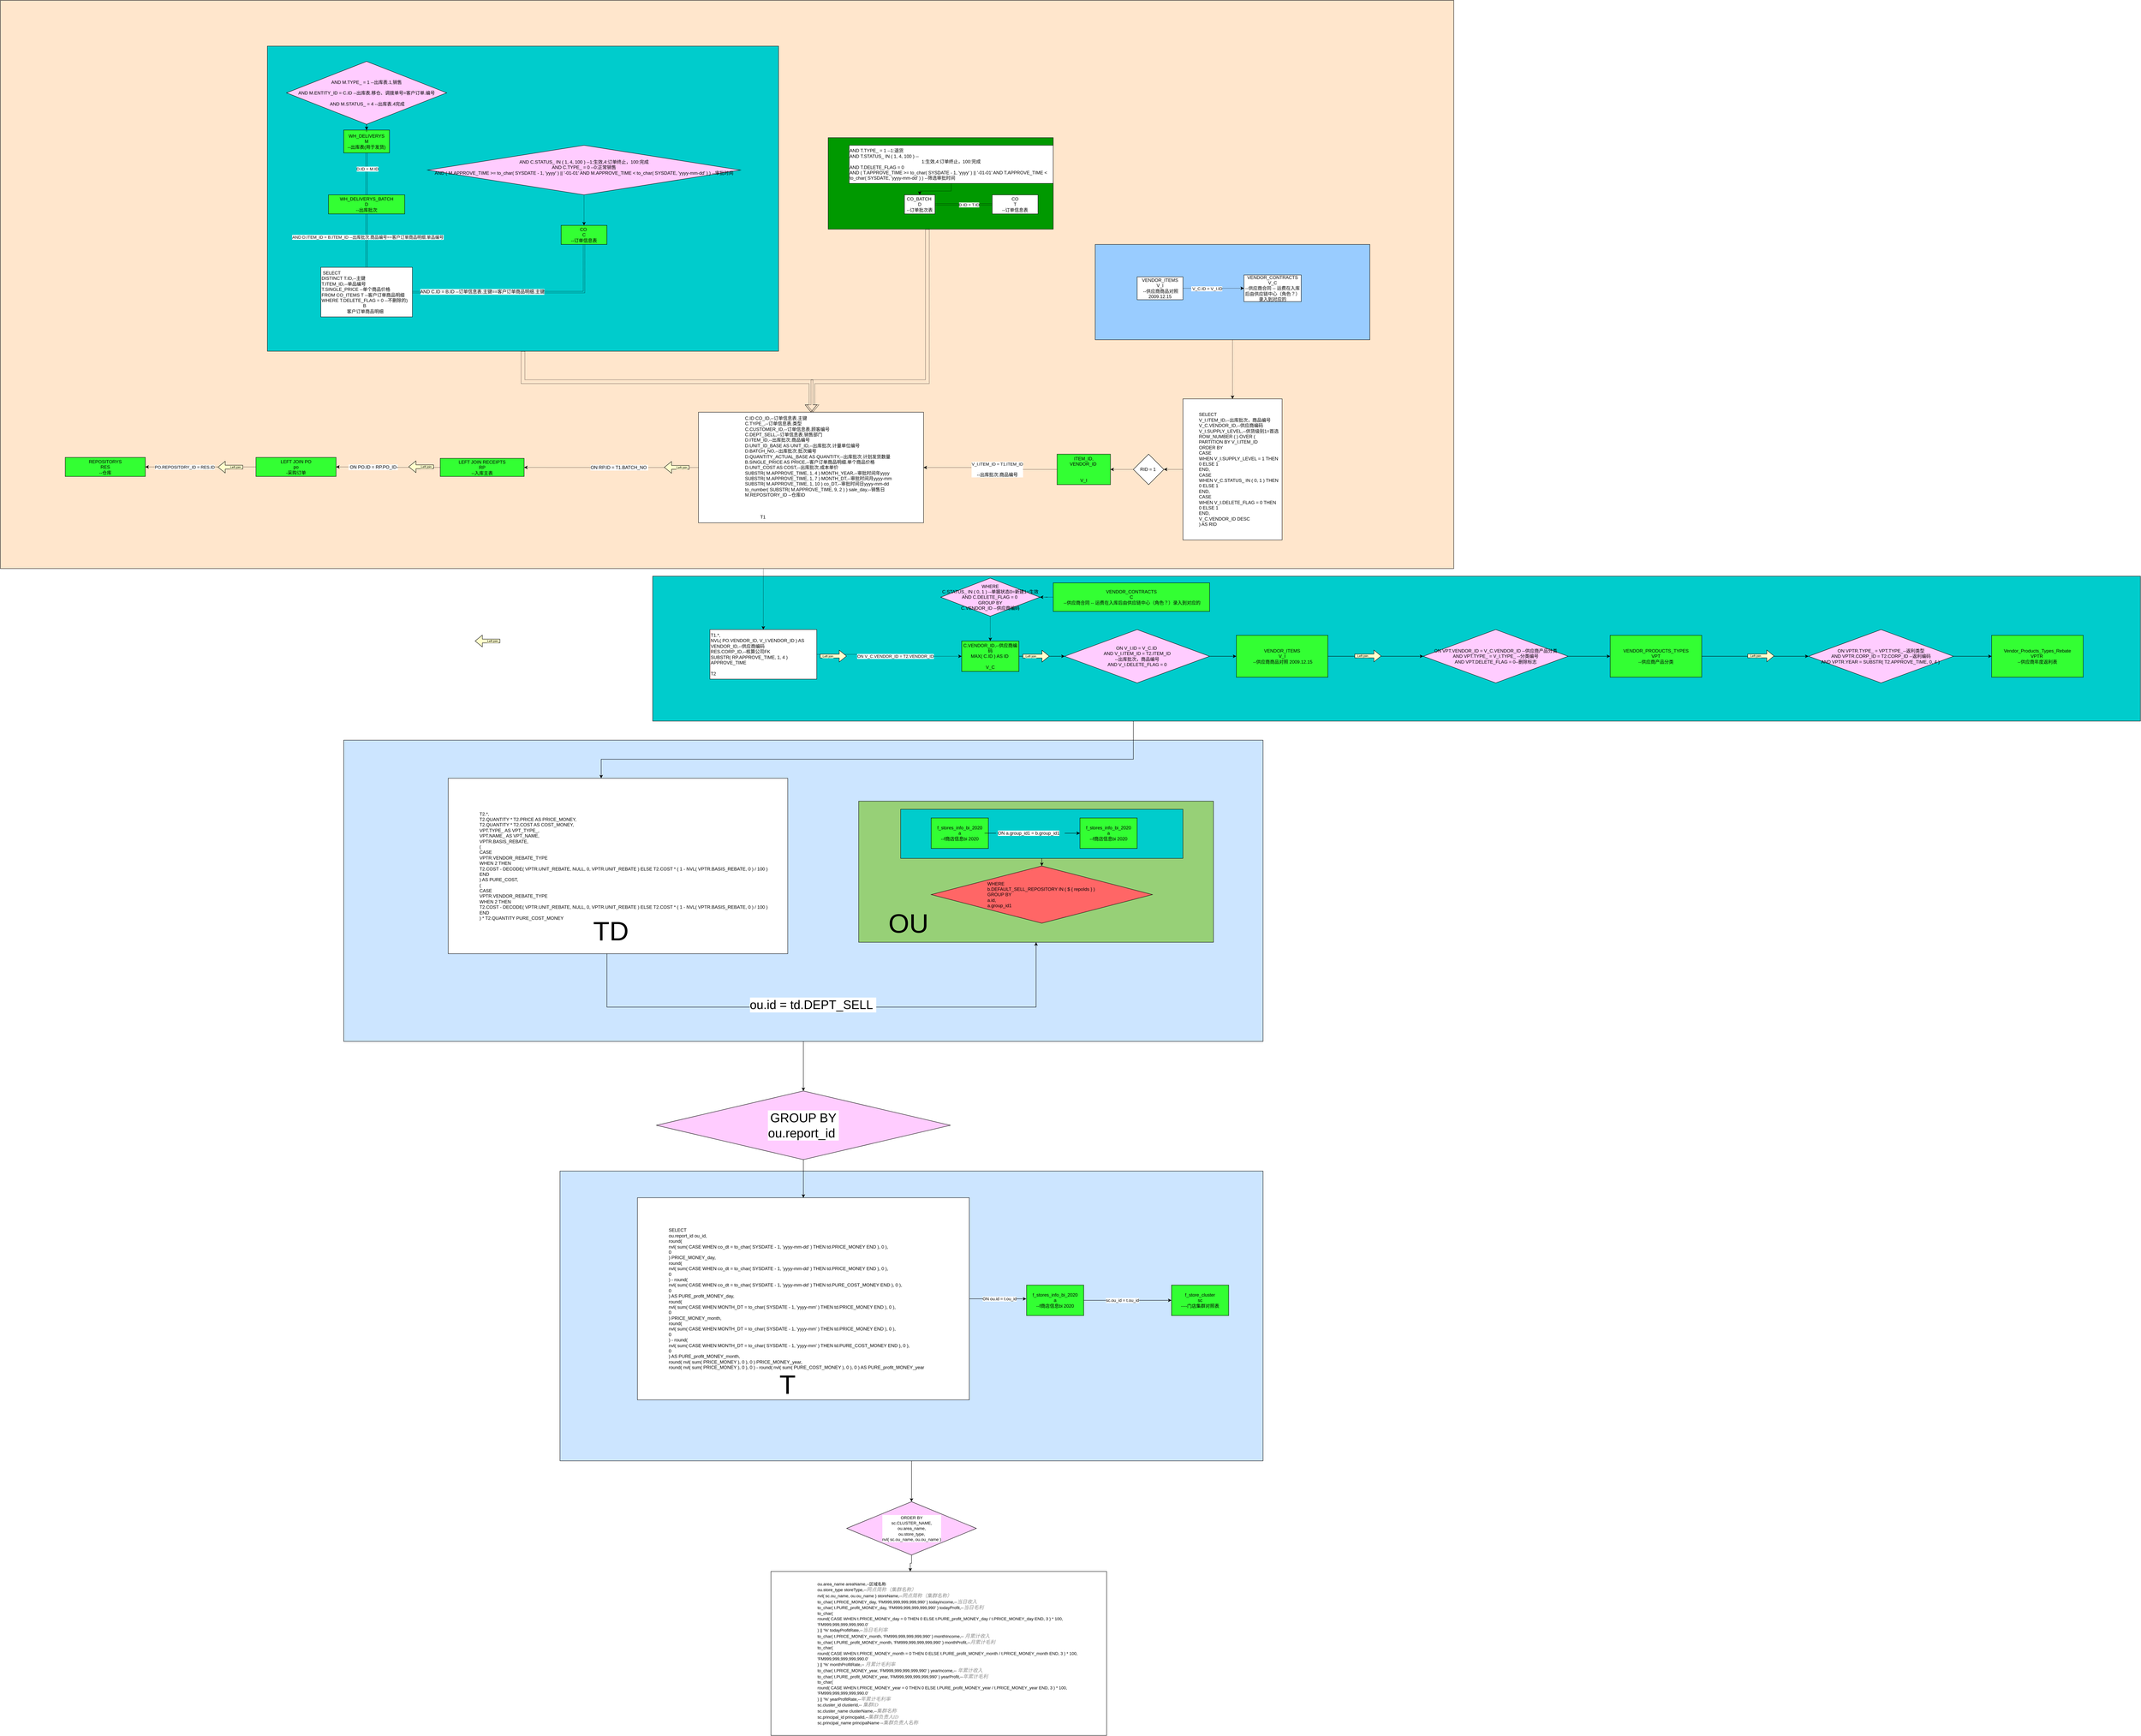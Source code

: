 <mxfile version="20.2.4" type="github">
  <diagram id="e685q4iBt2poqx3Ax8Bi" name="第 1 页">
    <mxGraphModel dx="2249" dy="1931" grid="1" gridSize="10" guides="1" tooltips="1" connect="1" arrows="1" fold="1" page="1" pageScale="1" pageWidth="827" pageHeight="1169" math="0" shadow="0">
      <root>
        <mxCell id="0" />
        <mxCell id="1" parent="0" />
        <mxCell id="i3PDp7YJnPM0RY5VU06C-76" style="edgeStyle=orthogonalEdgeStyle;rounded=0;orthogonalLoop=1;jettySize=auto;html=1;entryX=0.5;entryY=0;entryDx=0;entryDy=0;fontSize=11;" edge="1" parent="1" source="i3PDp7YJnPM0RY5VU06C-73" target="i3PDp7YJnPM0RY5VU06C-74">
          <mxGeometry relative="1" as="geometry" />
        </mxCell>
        <mxCell id="i3PDp7YJnPM0RY5VU06C-73" value="" style="rounded=0;whiteSpace=wrap;html=1;labelBackgroundColor=#FFFFFF;fontSize=11;fillColor=#CCE5FF;" vertex="1" parent="1">
          <mxGeometry x="707" y="2640" width="1843" height="760" as="geometry" />
        </mxCell>
        <mxCell id="i3PDp7YJnPM0RY5VU06C-61" style="edgeStyle=orthogonalEdgeStyle;rounded=0;orthogonalLoop=1;jettySize=auto;html=1;entryX=0.5;entryY=0;entryDx=0;entryDy=0;fontSize=33;" edge="1" parent="1" source="i3PDp7YJnPM0RY5VU06C-59" target="i3PDp7YJnPM0RY5VU06C-60">
          <mxGeometry relative="1" as="geometry" />
        </mxCell>
        <mxCell id="i3PDp7YJnPM0RY5VU06C-59" value="" style="rounded=0;whiteSpace=wrap;html=1;labelBackgroundColor=#FFFFFF;fontSize=32;fillColor=#CCE5FF;" vertex="1" parent="1">
          <mxGeometry x="140" y="1510" width="2410" height="790" as="geometry" />
        </mxCell>
        <mxCell id="i3PDp7YJnPM0RY5VU06C-54" value="" style="rounded=0;whiteSpace=wrap;html=1;labelBackgroundColor=#FFFFFF;fontSize=10;fillColor=#97D077;" vertex="1" parent="1">
          <mxGeometry x="1490" y="1670" width="930" height="370" as="geometry" />
        </mxCell>
        <mxCell id="i3PDp7YJnPM0RY5VU06C-53" value="" style="edgeStyle=orthogonalEdgeStyle;rounded=0;orthogonalLoop=1;jettySize=auto;html=1;fontSize=10;" edge="1" parent="1" source="i3PDp7YJnPM0RY5VU06C-48" target="i3PDp7YJnPM0RY5VU06C-40">
          <mxGeometry relative="1" as="geometry" />
        </mxCell>
        <mxCell id="i3PDp7YJnPM0RY5VU06C-48" value="" style="rounded=0;whiteSpace=wrap;html=1;labelBackgroundColor=#FFFFCC;fontSize=8;fillColor=#00CCCC;" vertex="1" parent="1">
          <mxGeometry x="1600" y="1691.25" width="740" height="128.75" as="geometry" />
        </mxCell>
        <mxCell id="i3PDp7YJnPM0RY5VU06C-36" style="edgeStyle=orthogonalEdgeStyle;rounded=0;orthogonalLoop=1;jettySize=auto;html=1;fontSize=70;" edge="1" parent="1" source="i3PDp7YJnPM0RY5VU06C-33" target="i3PDp7YJnPM0RY5VU06C-35">
          <mxGeometry relative="1" as="geometry">
            <Array as="points">
              <mxPoint x="2210" y="1560" />
              <mxPoint x="815" y="1560" />
            </Array>
          </mxGeometry>
        </mxCell>
        <mxCell id="i3PDp7YJnPM0RY5VU06C-33" value="" style="rounded=0;whiteSpace=wrap;html=1;labelBackgroundColor=#FFFFCC;fontSize=8;fillColor=#00CCCC;" vertex="1" parent="1">
          <mxGeometry x="950" y="1080" width="3900" height="380" as="geometry" />
        </mxCell>
        <mxCell id="KX4ZCdjOSbOEscAZlVXC-83" value="&lt;br&gt;" style="rounded=0;whiteSpace=wrap;html=1;fillColor=#FFE6CC;" parent="1" vertex="1">
          <mxGeometry x="-760" y="-430" width="3810" height="1490" as="geometry" />
        </mxCell>
        <mxCell id="KX4ZCdjOSbOEscAZlVXC-85" style="edgeStyle=orthogonalEdgeStyle;rounded=0;orthogonalLoop=1;jettySize=auto;html=1;dashed=1;dashPattern=1 1;" parent="1" source="KX4ZCdjOSbOEscAZlVXC-83" target="KX4ZCdjOSbOEscAZlVXC-84" edge="1">
          <mxGeometry relative="1" as="geometry">
            <Array as="points">
              <mxPoint x="1240" y="1110" />
              <mxPoint x="1240" y="1110" />
            </Array>
          </mxGeometry>
        </mxCell>
        <mxCell id="KX4ZCdjOSbOEscAZlVXC-69" style="edgeStyle=orthogonalEdgeStyle;rounded=0;orthogonalLoop=1;jettySize=auto;html=1;dashed=1;dashPattern=1 1;" parent="1" source="KX4ZCdjOSbOEscAZlVXC-68" target="KX4ZCdjOSbOEscAZlVXC-67" edge="1">
          <mxGeometry relative="1" as="geometry" />
        </mxCell>
        <mxCell id="KX4ZCdjOSbOEscAZlVXC-68" value="" style="rounded=0;whiteSpace=wrap;html=1;fillColor=#99CCFF;" parent="1" vertex="1">
          <mxGeometry x="2110" y="210" width="720" height="250" as="geometry" />
        </mxCell>
        <mxCell id="KX4ZCdjOSbOEscAZlVXC-30" style="edgeStyle=orthogonalEdgeStyle;shape=flexArrow;rounded=0;orthogonalLoop=1;jettySize=auto;html=1;entryX=0.5;entryY=0;entryDx=0;entryDy=0;dashed=1;dashPattern=1 1;" parent="1" source="KX4ZCdjOSbOEscAZlVXC-28" target="KX4ZCdjOSbOEscAZlVXC-29" edge="1">
          <mxGeometry relative="1" as="geometry" />
        </mxCell>
        <mxCell id="KX4ZCdjOSbOEscAZlVXC-28" value="" style="rounded=0;whiteSpace=wrap;html=1;fillColor=#00CCCC;" parent="1" vertex="1">
          <mxGeometry x="-60" y="-310" width="1340" height="800" as="geometry" />
        </mxCell>
        <mxCell id="KX4ZCdjOSbOEscAZlVXC-6" style="edgeStyle=orthogonalEdgeStyle;rounded=0;orthogonalLoop=1;jettySize=auto;html=1;exitX=1;exitY=0.5;exitDx=0;exitDy=0;strokeColor=none;" parent="1" source="KX4ZCdjOSbOEscAZlVXC-1" target="KX4ZCdjOSbOEscAZlVXC-2" edge="1">
          <mxGeometry relative="1" as="geometry" />
        </mxCell>
        <mxCell id="KX4ZCdjOSbOEscAZlVXC-7" style="edgeStyle=orthogonalEdgeStyle;rounded=0;orthogonalLoop=1;jettySize=auto;html=1;exitX=0.5;exitY=0;exitDx=0;exitDy=0;dashed=1;dashPattern=1 1;shape=link;" parent="1" source="KX4ZCdjOSbOEscAZlVXC-1" target="KX4ZCdjOSbOEscAZlVXC-2" edge="1">
          <mxGeometry relative="1" as="geometry" />
        </mxCell>
        <mxCell id="KX4ZCdjOSbOEscAZlVXC-8" value="&lt;span style=&quot;font-size: 11px;&quot;&gt;&lt;span style=&quot;&quot;&gt; &lt;/span&gt;D.ID = M.ID&lt;/span&gt;" style="edgeLabel;html=1;align=center;verticalAlign=middle;resizable=0;points=[];" parent="KX4ZCdjOSbOEscAZlVXC-7" vertex="1" connectable="0">
          <mxGeometry x="0.2" y="-2" relative="1" as="geometry">
            <mxPoint y="-2" as="offset" />
          </mxGeometry>
        </mxCell>
        <mxCell id="KX4ZCdjOSbOEscAZlVXC-23" style="edgeStyle=orthogonalEdgeStyle;rounded=0;orthogonalLoop=1;jettySize=auto;html=1;exitX=0.5;exitY=1;exitDx=0;exitDy=0;dashed=1;dashPattern=1 1;shape=link;" parent="1" source="KX4ZCdjOSbOEscAZlVXC-1" target="KX4ZCdjOSbOEscAZlVXC-5" edge="1">
          <mxGeometry relative="1" as="geometry" />
        </mxCell>
        <mxCell id="KX4ZCdjOSbOEscAZlVXC-24" value="AND D.ITEM_ID = B.ITEM_ID --出库批次.商品编号==客户订单商品明细.单品编号" style="edgeLabel;html=1;align=center;verticalAlign=middle;resizable=0;points=[];" parent="KX4ZCdjOSbOEscAZlVXC-23" vertex="1" connectable="0">
          <mxGeometry x="-0.134" y="3" relative="1" as="geometry">
            <mxPoint as="offset" />
          </mxGeometry>
        </mxCell>
        <mxCell id="KX4ZCdjOSbOEscAZlVXC-1" value="WH_DELIVERYS_BATCH &lt;br&gt;D&lt;br&gt;--出库批次" style="rounded=0;whiteSpace=wrap;html=1;fillColor=#33FF33;" parent="1" vertex="1">
          <mxGeometry x="100" y="80" width="200" height="50" as="geometry" />
        </mxCell>
        <mxCell id="KX4ZCdjOSbOEscAZlVXC-2" value="WH_DELIVERYS&lt;br&gt;M&lt;br&gt;--出库表(用于发货)" style="rounded=0;whiteSpace=wrap;html=1;fillColor=#33FF33;" parent="1" vertex="1">
          <mxGeometry x="140" y="-90" width="120" height="60" as="geometry" />
        </mxCell>
        <mxCell id="KX4ZCdjOSbOEscAZlVXC-3" value="CO&amp;nbsp;&lt;br&gt;C&lt;br&gt;--订单信息表" style="rounded=0;whiteSpace=wrap;html=1;fillColor=#33FF33;" parent="1" vertex="1">
          <mxGeometry x="710" y="160" width="120" height="50" as="geometry" />
        </mxCell>
        <mxCell id="KX4ZCdjOSbOEscAZlVXC-25" style="edgeStyle=orthogonalEdgeStyle;shape=link;rounded=0;orthogonalLoop=1;jettySize=auto;html=1;entryX=0.5;entryY=1;entryDx=0;entryDy=0;dashed=1;dashPattern=1 1;" parent="1" source="KX4ZCdjOSbOEscAZlVXC-5" target="KX4ZCdjOSbOEscAZlVXC-3" edge="1">
          <mxGeometry relative="1" as="geometry" />
        </mxCell>
        <mxCell id="KX4ZCdjOSbOEscAZlVXC-26" value="&lt;span style=&quot;font-size: 12px; text-align: left; background-color: rgb(248, 249, 250);&quot;&gt;AND C.ID = B.ID --订单信息表.主键==客户订单商品明细.主键&lt;/span&gt;" style="edgeLabel;html=1;align=center;verticalAlign=middle;resizable=0;points=[];" parent="KX4ZCdjOSbOEscAZlVXC-25" vertex="1" connectable="0">
          <mxGeometry x="-0.365" y="1" relative="1" as="geometry">
            <mxPoint as="offset" />
          </mxGeometry>
        </mxCell>
        <mxCell id="KX4ZCdjOSbOEscAZlVXC-5" value="&lt;div&gt;&amp;nbsp;SELECT&lt;/div&gt;&lt;div&gt;&lt;span style=&quot;&quot;&gt; &lt;/span&gt; DISTINCT T.ID,--主键&lt;/div&gt;&lt;div&gt;&lt;span style=&quot;&quot;&gt;  &lt;/span&gt;T.ITEM_ID,--单品编号&lt;/div&gt;&lt;div&gt;&lt;span style=&quot;&quot;&gt;  &lt;/span&gt; T.SINGLE_PRICE --单个商品价格&lt;/div&gt;&lt;div&gt;&lt;span style=&quot;&quot;&gt;  &lt;/span&gt; FROM CO_ITEMS T --客户订单商品明细&lt;/div&gt;&lt;div&gt;&lt;span style=&quot;&quot;&gt; &lt;/span&gt;WHERE T.DELETE_FLAG = 0 --不删除的&lt;span style=&quot;background-color: initial;&quot;&gt;)&amp;nbsp;&lt;/span&gt;&lt;/div&gt;&lt;div style=&quot;text-align: center;&quot;&gt;B&amp;nbsp;&lt;br&gt;&lt;/div&gt;&lt;div style=&quot;text-align: center;&quot;&gt;&lt;span style=&quot;text-align: left;&quot;&gt;客户订单商品明细&lt;/span&gt;&lt;br&gt;&lt;/div&gt;" style="rounded=0;whiteSpace=wrap;html=1;align=left;" parent="1" vertex="1">
          <mxGeometry x="80" y="270" width="240" height="130" as="geometry" />
        </mxCell>
        <mxCell id="KX4ZCdjOSbOEscAZlVXC-29" value="&lt;blockquote style=&quot;margin: 0 0 0 40px; border: none; padding: 0px;&quot;&gt;&lt;blockquote style=&quot;margin: 0 0 0 40px; border: none; padding: 0px;&quot;&gt;&lt;blockquote style=&quot;margin: 0 0 0 40px; border: none; padding: 0px;&quot;&gt;&lt;div style=&quot;&quot;&gt;C.ID CO_ID,--订单信息表.主键&lt;/div&gt;&lt;/blockquote&gt;&lt;/blockquote&gt;&lt;blockquote style=&quot;margin: 0 0 0 40px; border: none; padding: 0px;&quot;&gt;&lt;blockquote style=&quot;margin: 0 0 0 40px; border: none; padding: 0px;&quot;&gt;&lt;div style=&quot;&quot;&gt;C.TYPE_,--订单信息表.类型&lt;/div&gt;&lt;/blockquote&gt;&lt;/blockquote&gt;&lt;blockquote style=&quot;margin: 0 0 0 40px; border: none; padding: 0px;&quot;&gt;&lt;blockquote style=&quot;margin: 0 0 0 40px; border: none; padding: 0px;&quot;&gt;&lt;div style=&quot;&quot;&gt;C.CUSTOMER_ID,--订单信息表.顾客编号&lt;/div&gt;&lt;/blockquote&gt;&lt;/blockquote&gt;&lt;blockquote style=&quot;margin: 0 0 0 40px; border: none; padding: 0px;&quot;&gt;&lt;blockquote style=&quot;margin: 0 0 0 40px; border: none; padding: 0px;&quot;&gt;&lt;div style=&quot;&quot;&gt;C.DEPT_SELL,--订单信息表.销售部门&lt;/div&gt;&lt;/blockquote&gt;&lt;/blockquote&gt;&lt;blockquote style=&quot;margin: 0 0 0 40px; border: none; padding: 0px;&quot;&gt;&lt;blockquote style=&quot;margin: 0 0 0 40px; border: none; padding: 0px;&quot;&gt;&lt;div style=&quot;&quot;&gt;D.ITEM_ID,--出库批次.商品编号&lt;/div&gt;&lt;/blockquote&gt;&lt;/blockquote&gt;&lt;blockquote style=&quot;margin: 0 0 0 40px; border: none; padding: 0px;&quot;&gt;&lt;blockquote style=&quot;margin: 0 0 0 40px; border: none; padding: 0px;&quot;&gt;&lt;div style=&quot;&quot;&gt;D.UNIT_ID_BASE AS UNIT_ID,--出库批次.计量单位编号&lt;/div&gt;&lt;/blockquote&gt;&lt;/blockquote&gt;&lt;blockquote style=&quot;margin: 0 0 0 40px; border: none; padding: 0px;&quot;&gt;&lt;blockquote style=&quot;margin: 0 0 0 40px; border: none; padding: 0px;&quot;&gt;&lt;div style=&quot;&quot;&gt;D.BATCH_NO,--出库批次.批次编号&lt;/div&gt;&lt;/blockquote&gt;&lt;/blockquote&gt;&lt;blockquote style=&quot;margin: 0 0 0 40px; border: none; padding: 0px;&quot;&gt;&lt;blockquote style=&quot;margin: 0 0 0 40px; border: none; padding: 0px;&quot;&gt;&lt;div style=&quot;&quot;&gt;D.QUANTITY_ACTUAL_BASE AS QUANTITY,--出库批次.计划发货数量&lt;/div&gt;&lt;/blockquote&gt;&lt;/blockquote&gt;&lt;blockquote style=&quot;margin: 0 0 0 40px; border: none; padding: 0px;&quot;&gt;&lt;blockquote style=&quot;margin: 0 0 0 40px; border: none; padding: 0px;&quot;&gt;&lt;div style=&quot;&quot;&gt;B.SINGLE_PRICE AS PRICE,--客户订单商品明细.单个商品价格&lt;/div&gt;&lt;/blockquote&gt;&lt;/blockquote&gt;&lt;blockquote style=&quot;margin: 0 0 0 40px; border: none; padding: 0px;&quot;&gt;&lt;blockquote style=&quot;margin: 0 0 0 40px; border: none; padding: 0px;&quot;&gt;&lt;div style=&quot;&quot;&gt;D.UNIT_COST AS COST,--出库批次.成本单价&lt;/div&gt;&lt;/blockquote&gt;&lt;/blockquote&gt;&lt;blockquote style=&quot;margin: 0 0 0 40px; border: none; padding: 0px;&quot;&gt;&lt;blockquote style=&quot;margin: 0 0 0 40px; border: none; padding: 0px;&quot;&gt;&lt;div style=&quot;&quot;&gt;SUBSTR( M.APPROVE_TIME, 1, 4 ) MONTH_YEAR,--审批时间年yyyy&lt;/div&gt;&lt;/blockquote&gt;&lt;/blockquote&gt;&lt;blockquote style=&quot;margin: 0 0 0 40px; border: none; padding: 0px;&quot;&gt;&lt;blockquote style=&quot;margin: 0 0 0 40px; border: none; padding: 0px;&quot;&gt;&lt;div style=&quot;&quot;&gt;SUBSTR( M.APPROVE_TIME, 1, 7 ) MONTH_DT,--审批时间月yyyy-mm&lt;/div&gt;&lt;/blockquote&gt;&lt;/blockquote&gt;&lt;blockquote style=&quot;margin: 0 0 0 40px; border: none; padding: 0px;&quot;&gt;&lt;blockquote style=&quot;margin: 0 0 0 40px; border: none; padding: 0px;&quot;&gt;&lt;div style=&quot;&quot;&gt;SUBSTR( M.APPROVE_TIME, 1, 10 ) co_DT,--审批时间日yyyy-mm-dd&lt;/div&gt;&lt;/blockquote&gt;&lt;/blockquote&gt;&lt;blockquote style=&quot;margin: 0 0 0 40px; border: none; padding: 0px;&quot;&gt;&lt;blockquote style=&quot;margin: 0 0 0 40px; border: none; padding: 0px;&quot;&gt;&lt;div style=&quot;&quot;&gt;to_number( SUBSTR( M.APPROVE_TIME, 9, 2 ) ) sale_day,--销售日&lt;/div&gt;&lt;/blockquote&gt;&lt;/blockquote&gt;&lt;blockquote style=&quot;margin: 0 0 0 40px; border: none; padding: 0px;&quot;&gt;&lt;blockquote style=&quot;margin: 0 0 0 40px; border: none; padding: 0px;&quot;&gt;&lt;div style=&quot;&quot;&gt;M.REPOSITORY_ID --仓库ID&lt;/div&gt;&lt;/blockquote&gt;&lt;/blockquote&gt;&lt;blockquote style=&quot;margin: 0 0 0 40px; border: none; padding: 0px;&quot;&gt;&lt;blockquote style=&quot;margin: 0 0 0 40px; border: none; padding: 0px;&quot;&gt;&lt;div style=&quot;&quot;&gt;&lt;br&gt;&lt;/div&gt;&lt;/blockquote&gt;&lt;/blockquote&gt;&lt;blockquote style=&quot;margin: 0 0 0 40px; border: none; padding: 0px;&quot;&gt;&lt;blockquote style=&quot;margin: 0 0 0 40px; border: none; padding: 0px;&quot;&gt;&lt;div style=&quot;&quot;&gt;&lt;br&gt;&lt;/div&gt;&lt;/blockquote&gt;&lt;/blockquote&gt;&lt;blockquote style=&quot;margin: 0 0 0 40px; border: none; padding: 0px;&quot;&gt;&lt;blockquote style=&quot;margin: 0 0 0 40px; border: none; padding: 0px;&quot;&gt;&lt;div style=&quot;&quot;&gt;&lt;br&gt;&lt;/div&gt;&lt;/blockquote&gt;&lt;/blockquote&gt;&lt;blockquote style=&quot;margin: 0 0 0 40px; border: none; padding: 0px;&quot;&gt;&lt;blockquote style=&quot;margin: 0 0 0 40px; border: none; padding: 0px;&quot;&gt;&lt;div style=&quot;&quot;&gt;&lt;span style=&quot;white-space: pre;&quot;&gt; &lt;/span&gt;&lt;span style=&quot;white-space: pre;&quot;&gt; &lt;/span&gt;&lt;span style=&quot;white-space: pre;&quot;&gt; &lt;/span&gt;&lt;span style=&quot;white-space: pre;&quot;&gt; &lt;/span&gt;&lt;span style=&quot;white-space: pre;&quot;&gt; &lt;/span&gt;&lt;span style=&quot;white-space: pre;&quot;&gt; &lt;/span&gt;&lt;span style=&quot;white-space: pre;&quot;&gt; &lt;span style=&quot;white-space: pre;&quot;&gt;	&lt;/span&gt;&lt;span style=&quot;white-space: pre;&quot;&gt;	&lt;/span&gt;&lt;span style=&quot;white-space: pre;&quot;&gt;	&lt;/span&gt;&lt;span style=&quot;white-space: pre;&quot;&gt;	&lt;span style=&quot;white-space: pre;&quot;&gt;	&lt;/span&gt;&lt;/span&gt;&lt;/span&gt;T1&lt;/div&gt;&lt;/blockquote&gt;&lt;/blockquote&gt;&lt;/blockquote&gt;" style="rounded=0;whiteSpace=wrap;html=1;align=left;" parent="1" vertex="1">
          <mxGeometry x="1070" y="650" width="590" height="290" as="geometry" />
        </mxCell>
        <mxCell id="KX4ZCdjOSbOEscAZlVXC-82" style="edgeStyle=orthogonalEdgeStyle;rounded=0;orthogonalLoop=1;jettySize=auto;html=1;dashed=1;dashPattern=1 1;shape=flexArrow;" parent="1" source="KX4ZCdjOSbOEscAZlVXC-31" edge="1">
          <mxGeometry relative="1" as="geometry">
            <mxPoint x="1370" y="650" as="targetPoint" />
            <Array as="points">
              <mxPoint x="1670" y="570" />
              <mxPoint x="1370" y="570" />
            </Array>
          </mxGeometry>
        </mxCell>
        <mxCell id="KX4ZCdjOSbOEscAZlVXC-31" value="" style="rounded=0;whiteSpace=wrap;html=1;fillColor=#009900;" parent="1" vertex="1">
          <mxGeometry x="1410" y="-70" width="590" height="240" as="geometry" />
        </mxCell>
        <mxCell id="KX4ZCdjOSbOEscAZlVXC-36" style="edgeStyle=orthogonalEdgeStyle;rounded=0;orthogonalLoop=1;jettySize=auto;html=1;exitX=1;exitY=0.5;exitDx=0;exitDy=0;entryX=0;entryY=0.5;entryDx=0;entryDy=0;dashed=1;dashPattern=1 1;shape=link;" parent="1" source="KX4ZCdjOSbOEscAZlVXC-32" target="KX4ZCdjOSbOEscAZlVXC-33" edge="1">
          <mxGeometry relative="1" as="geometry" />
        </mxCell>
        <mxCell id="KX4ZCdjOSbOEscAZlVXC-37" value="D.ID = T.ID" style="edgeLabel;html=1;align=center;verticalAlign=middle;resizable=0;points=[];" parent="KX4ZCdjOSbOEscAZlVXC-36" vertex="1" connectable="0">
          <mxGeometry x="0.184" y="-1" relative="1" as="geometry">
            <mxPoint as="offset" />
          </mxGeometry>
        </mxCell>
        <mxCell id="KX4ZCdjOSbOEscAZlVXC-32" value="&lt;span style=&quot;&quot;&gt;    &lt;/span&gt;CO_BATCH&amp;nbsp;&lt;br&gt;D &lt;br&gt;--订单批次表" style="rounded=0;whiteSpace=wrap;html=1;" parent="1" vertex="1">
          <mxGeometry x="1610" y="80" width="80" height="50" as="geometry" />
        </mxCell>
        <mxCell id="KX4ZCdjOSbOEscAZlVXC-33" value="CO &lt;br&gt;T &lt;br&gt;--订单信息表" style="rounded=0;whiteSpace=wrap;html=1;" parent="1" vertex="1">
          <mxGeometry x="1840" y="80" width="120" height="50" as="geometry" />
        </mxCell>
        <mxCell id="KX4ZCdjOSbOEscAZlVXC-39" value="" style="edgeStyle=orthogonalEdgeStyle;rounded=0;orthogonalLoop=1;jettySize=auto;html=1;dashed=1;dashPattern=1 1;" parent="1" source="KX4ZCdjOSbOEscAZlVXC-38" target="KX4ZCdjOSbOEscAZlVXC-32" edge="1">
          <mxGeometry relative="1" as="geometry" />
        </mxCell>
        <mxCell id="KX4ZCdjOSbOEscAZlVXC-38" value="&lt;div style=&quot;text-align: left;&quot;&gt;&lt;span style=&quot;&quot;&gt;      &lt;/span&gt;AND T.TYPE_ = 1 --1:退货&lt;/div&gt;&lt;div style=&quot;text-align: left;&quot;&gt;&lt;span style=&quot;&quot;&gt;      &lt;/span&gt;AND T.STATUS_ IN ( 1, 4, 100 ) --&lt;/div&gt;1:生效,4:订单终止，100:完成&lt;div style=&quot;text-align: left;&quot;&gt;&lt;span style=&quot;background-color: initial;&quot;&gt;AND T.DELETE_FLAG = 0&amp;nbsp;&lt;/span&gt;&lt;/div&gt;&lt;div style=&quot;text-align: left;&quot;&gt;&lt;span style=&quot;&quot;&gt;      &lt;/span&gt;AND ( T.APPROVE_TIME &amp;gt;= to_char( SYSDATE - 1, &#39;yyyy&#39; ) || &#39;-01-01&#39; AND T.APPROVE_TIME &amp;lt; to_char( SYSDATE, &#39;yyyy-mm-dd&#39; ) ) --筛选审批时间&lt;/div&gt;" style="rounded=0;whiteSpace=wrap;html=1;fillColor=#FFFFFF;" parent="1" vertex="1">
          <mxGeometry x="1465" y="-50" width="535" height="100" as="geometry" />
        </mxCell>
        <mxCell id="KX4ZCdjOSbOEscAZlVXC-45" value="" style="edgeStyle=orthogonalEdgeStyle;rounded=0;orthogonalLoop=1;jettySize=auto;html=1;dashed=1;dashPattern=1 1;" parent="1" source="KX4ZCdjOSbOEscAZlVXC-43" target="KX4ZCdjOSbOEscAZlVXC-2" edge="1">
          <mxGeometry relative="1" as="geometry" />
        </mxCell>
        <mxCell id="KX4ZCdjOSbOEscAZlVXC-43" value="AND M.TYPE_ = 1 --出库表.1,销售&lt;br&gt;&lt;br&gt;AND M.ENTITY_ID = C.ID --出库表.移仓、调拨单号=客户订单.编号&lt;br&gt;&lt;br&gt;&amp;nbsp;AND M.STATUS_ = 4 --出库表.4完成" style="rhombus;whiteSpace=wrap;html=1;fillColor=#FFCCFF;" parent="1" vertex="1">
          <mxGeometry x="-10" y="-270" width="420" height="165" as="geometry" />
        </mxCell>
        <mxCell id="KX4ZCdjOSbOEscAZlVXC-47" style="edgeStyle=orthogonalEdgeStyle;rounded=0;orthogonalLoop=1;jettySize=auto;html=1;exitX=0.5;exitY=1;exitDx=0;exitDy=0;dashed=1;dashPattern=1 1;" parent="1" source="KX4ZCdjOSbOEscAZlVXC-46" target="KX4ZCdjOSbOEscAZlVXC-3" edge="1">
          <mxGeometry relative="1" as="geometry" />
        </mxCell>
        <mxCell id="KX4ZCdjOSbOEscAZlVXC-46" value="&lt;div&gt;AND C.STATUS_ IN ( 1, 4, 100 ) --1:生效,4:订单终止，100:完成&lt;/div&gt;&lt;div&gt;AND C.TYPE_ = 0 --0:正常销售&lt;/div&gt;&lt;div&gt;AND ( M.APPROVE_TIME &amp;gt;= to_char( SYSDATE - 1, &#39;yyyy&#39; ) || &#39;-01-01&#39; AND M.APPROVE_TIME &amp;lt; to_char( SYSDATE, &#39;yyyy-mm-dd&#39; ) ) --审批时间&lt;/div&gt;&lt;div&gt;&lt;br style=&quot;text-align: left;&quot;&gt;&lt;/div&gt;" style="rhombus;whiteSpace=wrap;html=1;fillColor=#FFCCFF;" parent="1" vertex="1">
          <mxGeometry x="360" y="-50" width="820" height="130" as="geometry" />
        </mxCell>
        <mxCell id="KX4ZCdjOSbOEscAZlVXC-60" style="edgeStyle=orthogonalEdgeStyle;rounded=0;orthogonalLoop=1;jettySize=auto;html=1;dashed=1;dashPattern=1 1;entryX=1;entryY=0.5;entryDx=0;entryDy=0;" parent="1" source="KX4ZCdjOSbOEscAZlVXC-29" target="KX4ZCdjOSbOEscAZlVXC-48" edge="1">
          <mxGeometry relative="1" as="geometry" />
        </mxCell>
        <mxCell id="KX4ZCdjOSbOEscAZlVXC-61" value="&lt;span style=&quot;font-size: 12px; background-color: rgb(248, 249, 250);&quot;&gt;ON RP.ID = T1.BATCH_NO&lt;/span&gt;&lt;span style=&quot;font-size: 12px;&quot;&gt;&amp;nbsp;&lt;/span&gt;" style="edgeLabel;html=1;align=center;verticalAlign=middle;resizable=0;points=[];" parent="KX4ZCdjOSbOEscAZlVXC-60" vertex="1" connectable="0">
          <mxGeometry x="-0.089" relative="1" as="geometry">
            <mxPoint as="offset" />
          </mxGeometry>
        </mxCell>
        <mxCell id="KX4ZCdjOSbOEscAZlVXC-48" value="&lt;span style=&quot;&quot;&gt; &lt;/span&gt;LEFT JOIN RECEIPTS &lt;br&gt;RP &lt;br&gt;--入库主表" style="rounded=0;whiteSpace=wrap;html=1;fillColor=#33FF33;" parent="1" vertex="1">
          <mxGeometry x="393" y="771" width="220" height="47.5" as="geometry" />
        </mxCell>
        <mxCell id="KX4ZCdjOSbOEscAZlVXC-58" value="" style="edgeStyle=orthogonalEdgeStyle;rounded=0;orthogonalLoop=1;jettySize=auto;html=1;dashed=1;dashPattern=1 1;" parent="1" source="KX4ZCdjOSbOEscAZlVXC-48" target="KX4ZCdjOSbOEscAZlVXC-50" edge="1">
          <mxGeometry relative="1" as="geometry" />
        </mxCell>
        <mxCell id="KX4ZCdjOSbOEscAZlVXC-59" value="&lt;span style=&quot;font-size: 12px;&quot;&gt;&amp;nbsp;&lt;/span&gt;&lt;span style=&quot;font-size: 12px; background-color: rgb(248, 249, 250);&quot;&gt;ON PO.ID = RP.PO_ID-&lt;br&gt;&lt;/span&gt;" style="edgeLabel;html=1;align=center;verticalAlign=middle;resizable=0;points=[];" parent="KX4ZCdjOSbOEscAZlVXC-58" vertex="1" connectable="0">
          <mxGeometry x="0.152" relative="1" as="geometry">
            <mxPoint x="-20" as="offset" />
          </mxGeometry>
        </mxCell>
        <mxCell id="KX4ZCdjOSbOEscAZlVXC-50" value="LEFT JOIN PO &lt;br&gt;po&lt;br&gt;-采购订单" style="rounded=0;whiteSpace=wrap;html=1;fillColor=#33FF33;" parent="1" vertex="1">
          <mxGeometry x="-90" y="768.5" width="210" height="50" as="geometry" />
        </mxCell>
        <mxCell id="KX4ZCdjOSbOEscAZlVXC-65" style="edgeStyle=orthogonalEdgeStyle;rounded=0;orthogonalLoop=1;jettySize=auto;html=1;exitX=1;exitY=0.5;exitDx=0;exitDy=0;entryX=0;entryY=0.5;entryDx=0;entryDy=0;dashed=1;dashPattern=1 1;" parent="1" source="KX4ZCdjOSbOEscAZlVXC-63" target="KX4ZCdjOSbOEscAZlVXC-64" edge="1">
          <mxGeometry relative="1" as="geometry" />
        </mxCell>
        <mxCell id="KX4ZCdjOSbOEscAZlVXC-66" value="&amp;nbsp;V_C.ID = V_I.ID" style="edgeLabel;html=1;align=center;verticalAlign=middle;resizable=0;points=[];" parent="KX4ZCdjOSbOEscAZlVXC-65" vertex="1" connectable="0">
          <mxGeometry x="-0.23" y="-1" relative="1" as="geometry">
            <mxPoint as="offset" />
          </mxGeometry>
        </mxCell>
        <mxCell id="KX4ZCdjOSbOEscAZlVXC-63" value="&lt;span style=&quot;&quot;&gt; &lt;/span&gt;VENDOR_ITEMS &lt;br&gt;V_I&lt;br&gt;&amp;nbsp;--供应商商品对照 2009.12.15" style="rounded=0;whiteSpace=wrap;html=1;fillColor=#FFFFFF;" parent="1" vertex="1">
          <mxGeometry x="2220" y="295" width="120" height="60" as="geometry" />
        </mxCell>
        <mxCell id="KX4ZCdjOSbOEscAZlVXC-64" value="VENDOR_CONTRACTS V_C&lt;br&gt;--供应商合同 -- 运费在入库后由供应链中心（角色？）录入到对应的" style="rounded=0;whiteSpace=wrap;html=1;fillColor=#FFFFFF;" parent="1" vertex="1">
          <mxGeometry x="2500" y="290" width="150" height="70" as="geometry" />
        </mxCell>
        <mxCell id="KX4ZCdjOSbOEscAZlVXC-77" style="edgeStyle=orthogonalEdgeStyle;rounded=0;orthogonalLoop=1;jettySize=auto;html=1;entryX=1;entryY=0.5;entryDx=0;entryDy=0;dashed=1;dashPattern=1 1;" parent="1" source="KX4ZCdjOSbOEscAZlVXC-67" target="KX4ZCdjOSbOEscAZlVXC-73" edge="1">
          <mxGeometry relative="1" as="geometry" />
        </mxCell>
        <mxCell id="KX4ZCdjOSbOEscAZlVXC-67" value="&lt;blockquote style=&quot;margin: 0 0 0 40px; border: none; padding: 0px;&quot;&gt;&lt;div&gt;SELECT&lt;/div&gt;&lt;div&gt;V_I.ITEM_ID,--出库批次，商品编号&lt;/div&gt;&lt;div&gt;V_C.VENDOR_ID,--供应商编码&lt;/div&gt;&lt;div&gt;V_I.SUPPLY_LEVEL,--供货级别1=首选&lt;/div&gt;&lt;div&gt;ROW_NUMBER ( ) OVER (&lt;/div&gt;&lt;div&gt;PARTITION BY V_I.ITEM_ID&amp;nbsp;&lt;/div&gt;&lt;div&gt;ORDER BY&lt;/div&gt;&lt;div&gt;CASE&lt;/div&gt;&lt;div&gt;WHEN V_I.SUPPLY_LEVEL = 1 THEN&lt;/div&gt;&lt;div&gt;0 ELSE 1&amp;nbsp;&lt;/div&gt;&lt;div&gt;END,&lt;/div&gt;&lt;div&gt;CASE&lt;/div&gt;&lt;div&gt;WHEN V_C.STATUS_ IN ( 0, 1 ) THEN&lt;/div&gt;&lt;div&gt;0 ELSE 1&amp;nbsp;&lt;/div&gt;&lt;div&gt;END,&lt;/div&gt;&lt;div&gt;CASE&lt;/div&gt;&lt;div&gt;WHEN V_I.DELETE_FLAG = 0 THEN&lt;/div&gt;&lt;div&gt;0 ELSE 1&amp;nbsp;&lt;/div&gt;&lt;div&gt;END,&lt;/div&gt;&lt;div&gt;V_C.VENDOR_ID DESC&amp;nbsp;&lt;/div&gt;&lt;div&gt;) AS RID&amp;nbsp;&lt;/div&gt;&lt;/blockquote&gt;&lt;div&gt;&lt;span style=&quot;&quot;&gt;         &lt;/span&gt;&lt;/div&gt;&lt;div&gt;&lt;span style=&quot;&quot;&gt;         &lt;/span&gt;&lt;/div&gt;&lt;div&gt;&lt;span style=&quot;&quot;&gt;         &lt;/span&gt;&lt;/div&gt;" style="rounded=0;whiteSpace=wrap;html=1;fillColor=default;align=left;" parent="1" vertex="1">
          <mxGeometry x="2340" y="615" width="260" height="370" as="geometry" />
        </mxCell>
        <mxCell id="KX4ZCdjOSbOEscAZlVXC-79" style="edgeStyle=orthogonalEdgeStyle;rounded=0;orthogonalLoop=1;jettySize=auto;html=1;dashed=1;dashPattern=1 1;" parent="1" source="KX4ZCdjOSbOEscAZlVXC-71" target="KX4ZCdjOSbOEscAZlVXC-29" edge="1">
          <mxGeometry relative="1" as="geometry" />
        </mxCell>
        <mxCell id="KX4ZCdjOSbOEscAZlVXC-80" value="V_I.ITEM_ID = T1.ITEM_ID&lt;br&gt;&lt;br&gt;&lt;span style=&quot;font-size: 12px; text-align: left; background-color: rgb(248, 249, 250);&quot;&gt;--出库批次.商品编号&lt;/span&gt;" style="edgeLabel;html=1;align=center;verticalAlign=middle;resizable=0;points=[];" parent="KX4ZCdjOSbOEscAZlVXC-79" vertex="1" connectable="0">
          <mxGeometry x="-0.108" relative="1" as="geometry">
            <mxPoint x="1" as="offset" />
          </mxGeometry>
        </mxCell>
        <mxCell id="KX4ZCdjOSbOEscAZlVXC-71" value="&lt;div&gt;&lt;span style=&quot;&quot;&gt; &lt;/span&gt;ITEM_ID,&lt;/div&gt;&lt;div&gt;&lt;span style=&quot;&quot;&gt;      &lt;/span&gt;VENDOR_ID&amp;nbsp;&lt;/div&gt;&lt;div&gt;&lt;br&gt;&lt;/div&gt;&lt;div&gt;&lt;br&gt;&lt;/div&gt;&lt;div&gt;V_I&lt;br&gt;&lt;/div&gt;" style="rounded=0;whiteSpace=wrap;html=1;fillColor=#33FF33;" parent="1" vertex="1">
          <mxGeometry x="2010" y="760" width="140" height="80" as="geometry" />
        </mxCell>
        <mxCell id="KX4ZCdjOSbOEscAZlVXC-78" value="" style="edgeStyle=orthogonalEdgeStyle;rounded=0;orthogonalLoop=1;jettySize=auto;html=1;dashed=1;dashPattern=1 1;" parent="1" source="KX4ZCdjOSbOEscAZlVXC-73" target="KX4ZCdjOSbOEscAZlVXC-71" edge="1">
          <mxGeometry relative="1" as="geometry" />
        </mxCell>
        <mxCell id="KX4ZCdjOSbOEscAZlVXC-73" value="&lt;span style=&quot;&quot;&gt; &lt;/span&gt;RID = 1&amp;nbsp;" style="rhombus;whiteSpace=wrap;html=1;fillColor=#FFFFFF;rounded=0;" parent="1" vertex="1">
          <mxGeometry x="2210" y="760" width="80" height="80" as="geometry" />
        </mxCell>
        <mxCell id="KX4ZCdjOSbOEscAZlVXC-84" value="&lt;div&gt;&lt;span style=&quot;&quot;&gt;   &lt;/span&gt;T1.*,&lt;/div&gt;&lt;div&gt;&lt;span style=&quot;&quot;&gt;     &lt;/span&gt;NVL( PO.VENDOR_ID, V_I.VENDOR_ID ) AS VENDOR_ID,--供应商编码&lt;/div&gt;&lt;div&gt;&lt;span style=&quot;&quot;&gt;     &lt;/span&gt;RES.CORP_ID,--核算公司FK&lt;/div&gt;&lt;div&gt;&lt;span style=&quot;&quot;&gt;     &lt;/span&gt;SUBSTR( RP.APPROVE_TIME, 1, 4 ) APPROVE_TIME&amp;nbsp;&lt;/div&gt;&lt;div&gt;&lt;br&gt;&lt;/div&gt;&lt;div&gt;&lt;span style=&quot;&quot;&gt;&lt;span style=&quot;&quot;&gt;	&lt;/span&gt;&lt;span style=&quot;&quot;&gt;	&lt;/span&gt;&lt;span style=&quot;&quot;&gt;	&lt;/span&gt;&lt;span style=&quot;&quot;&gt;	&lt;/span&gt; &lt;/span&gt;&lt;span style=&quot;&quot;&gt; &lt;/span&gt;&lt;span style=&quot;&quot;&gt; &lt;/span&gt;&lt;span style=&quot;&quot;&gt; &lt;/span&gt;&lt;span style=&quot;&quot;&gt; &lt;/span&gt;T2&lt;/div&gt;" style="rounded=0;whiteSpace=wrap;html=1;fillColor=default;align=left;" parent="1" vertex="1">
          <mxGeometry x="1100" y="1220" width="280" height="130" as="geometry" />
        </mxCell>
        <mxCell id="KX4ZCdjOSbOEscAZlVXC-88" style="edgeStyle=orthogonalEdgeStyle;rounded=0;orthogonalLoop=1;jettySize=auto;html=1;entryX=1;entryY=0.5;entryDx=0;entryDy=0;dashed=1;dashPattern=1 1;" parent="1" source="KX4ZCdjOSbOEscAZlVXC-86" target="KX4ZCdjOSbOEscAZlVXC-87" edge="1">
          <mxGeometry relative="1" as="geometry" />
        </mxCell>
        <mxCell id="KX4ZCdjOSbOEscAZlVXC-86" value="VENDOR_CONTRACTS &lt;br&gt;C&lt;br&gt;&amp;nbsp;--供应商合同 -- 运费在入库后由供应链中心（角色？）录入到对应的" style="rounded=0;whiteSpace=wrap;html=1;fillColor=#33FF33;align=center;" parent="1" vertex="1">
          <mxGeometry x="2000" y="1097.5" width="410" height="75" as="geometry" />
        </mxCell>
        <mxCell id="KX4ZCdjOSbOEscAZlVXC-90" style="edgeStyle=orthogonalEdgeStyle;rounded=0;orthogonalLoop=1;jettySize=auto;html=1;dashed=1;dashPattern=1 1;" parent="1" source="KX4ZCdjOSbOEscAZlVXC-87" target="KX4ZCdjOSbOEscAZlVXC-89" edge="1">
          <mxGeometry relative="1" as="geometry" />
        </mxCell>
        <mxCell id="KX4ZCdjOSbOEscAZlVXC-87" value="&lt;div&gt;&lt;span style=&quot;&quot;&gt;  &lt;/span&gt;WHERE&lt;/div&gt;&lt;div&gt;&lt;span style=&quot;&quot;&gt;     &lt;/span&gt;C.STATUS_ IN ( 0, 1 ) --单据状态0=新建1=生效&lt;/div&gt;&lt;div&gt;&lt;span style=&quot;&quot;&gt;     &lt;/span&gt;AND C.DELETE_FLAG = 0&amp;nbsp;&lt;/div&gt;&lt;div&gt;&lt;span style=&quot;&quot;&gt;    &lt;/span&gt;GROUP BY&lt;/div&gt;&lt;div&gt;&lt;span style=&quot;&quot;&gt;     &lt;/span&gt;C.VENDOR_ID --供应商编码&lt;/div&gt;" style="rhombus;whiteSpace=wrap;html=1;fillColor=#FFCCFF;" parent="1" vertex="1">
          <mxGeometry x="1705" y="1085" width="260" height="100" as="geometry" />
        </mxCell>
        <mxCell id="KX4ZCdjOSbOEscAZlVXC-91" style="edgeStyle=orthogonalEdgeStyle;rounded=0;orthogonalLoop=1;jettySize=auto;html=1;dashed=1;dashPattern=1 1;" parent="1" source="KX4ZCdjOSbOEscAZlVXC-84" target="KX4ZCdjOSbOEscAZlVXC-89" edge="1">
          <mxGeometry relative="1" as="geometry" />
        </mxCell>
        <mxCell id="KX4ZCdjOSbOEscAZlVXC-92" value="ON V_C.VENDOR_ID = T2.VENDOR_ID" style="edgeLabel;html=1;align=center;verticalAlign=middle;resizable=0;points=[];" parent="KX4ZCdjOSbOEscAZlVXC-91" vertex="1" connectable="0">
          <mxGeometry x="0.191" y="1" relative="1" as="geometry">
            <mxPoint x="-19" y="1" as="offset" />
          </mxGeometry>
        </mxCell>
        <mxCell id="i3PDp7YJnPM0RY5VU06C-7" style="edgeStyle=orthogonalEdgeStyle;rounded=0;orthogonalLoop=1;jettySize=auto;html=1;exitX=1;exitY=0.5;exitDx=0;exitDy=0;entryX=0;entryY=0.5;entryDx=0;entryDy=0;" edge="1" parent="1" source="KX4ZCdjOSbOEscAZlVXC-89" target="i3PDp7YJnPM0RY5VU06C-6">
          <mxGeometry relative="1" as="geometry" />
        </mxCell>
        <mxCell id="KX4ZCdjOSbOEscAZlVXC-89" value="&lt;div style=&quot;text-align: center;&quot;&gt;&lt;span style=&quot;&quot;&gt; &lt;/span&gt;C.VENDOR_ID,--供应商编码&lt;/div&gt;&lt;div style=&quot;text-align: center;&quot;&gt;&lt;span style=&quot;&quot;&gt;     &lt;/span&gt;MAX( C.ID ) AS ID&amp;nbsp;&lt;/div&gt;&lt;div style=&quot;text-align: center;&quot;&gt;&lt;br&gt;&lt;/div&gt;&lt;div style=&quot;text-align: center;&quot;&gt;V_C&lt;br&gt;&lt;/div&gt;" style="rounded=0;whiteSpace=wrap;html=1;fillColor=#33FF33;align=center;" parent="1" vertex="1">
          <mxGeometry x="1760" y="1250" width="150" height="80" as="geometry" />
        </mxCell>
        <mxCell id="i3PDp7YJnPM0RY5VU06C-23" style="edgeStyle=orthogonalEdgeStyle;rounded=0;orthogonalLoop=1;jettySize=auto;html=1;fontSize=8;" edge="1" parent="1" source="i3PDp7YJnPM0RY5VU06C-2" target="i3PDp7YJnPM0RY5VU06C-21">
          <mxGeometry relative="1" as="geometry" />
        </mxCell>
        <mxCell id="i3PDp7YJnPM0RY5VU06C-2" value="VENDOR_ITEMS &lt;br&gt;V_I&lt;br&gt;&amp;nbsp;--供应商商品对照 2009.12.15" style="rounded=0;whiteSpace=wrap;html=1;fillColor=#33FF33;" vertex="1" parent="1">
          <mxGeometry x="2480" y="1235" width="240" height="110" as="geometry" />
        </mxCell>
        <mxCell id="i3PDp7YJnPM0RY5VU06C-8" style="edgeStyle=orthogonalEdgeStyle;rounded=0;orthogonalLoop=1;jettySize=auto;html=1;entryX=0;entryY=0.5;entryDx=0;entryDy=0;" edge="1" parent="1" source="i3PDp7YJnPM0RY5VU06C-6" target="i3PDp7YJnPM0RY5VU06C-2">
          <mxGeometry relative="1" as="geometry" />
        </mxCell>
        <mxCell id="i3PDp7YJnPM0RY5VU06C-6" value="&lt;div&gt;ON V_I.ID = V_C.ID&amp;nbsp;&lt;/div&gt;&lt;div&gt;&lt;span style=&quot;&quot;&gt;				&lt;/span&gt;&lt;/div&gt;&lt;div&gt;&lt;span style=&quot;&quot;&gt;				&lt;/span&gt;AND V_I.ITEM_ID = T2.ITEM_ID&lt;/div&gt;&lt;span style=&quot;text-align: left;&quot;&gt;--出库批次，商品编号&lt;br&gt;&lt;/span&gt;&lt;div&gt;&lt;span style=&quot;&quot;&gt;				&lt;/span&gt;AND V_I.DELETE_FLAG = 0&lt;/div&gt;" style="rhombus;whiteSpace=wrap;html=1;fillColor=#FFCCFF;" vertex="1" parent="1">
          <mxGeometry x="2030" y="1220" width="380" height="140" as="geometry" />
        </mxCell>
        <mxCell id="i3PDp7YJnPM0RY5VU06C-10" value="" style="shape=flexArrow;endArrow=classic;html=1;rounded=1;fontSize=12;fillColor=#FFFFCC;" edge="1" parent="1">
          <mxGeometry width="50" height="50" relative="1" as="geometry">
            <mxPoint x="1388.5" y="1289.5" as="sourcePoint" />
            <mxPoint x="1458.5" y="1289.5" as="targetPoint" />
          </mxGeometry>
        </mxCell>
        <mxCell id="i3PDp7YJnPM0RY5VU06C-11" value="Left join" style="edgeLabel;html=1;align=center;verticalAlign=middle;resizable=0;points=[];fontSize=8;fillColor=#FFFFCC;strokeColor=default;rounded=1;labelBackgroundColor=#FFFFCC;" vertex="1" connectable="0" parent="i3PDp7YJnPM0RY5VU06C-10">
          <mxGeometry x="0.212" y="-4" relative="1" as="geometry">
            <mxPoint x="-22" y="-4" as="offset" />
          </mxGeometry>
        </mxCell>
        <mxCell id="i3PDp7YJnPM0RY5VU06C-14" value="" style="shape=flexArrow;endArrow=classic;html=1;rounded=1;fontSize=12;fillColor=#FFFFCC;" edge="1" parent="1">
          <mxGeometry width="50" height="50" relative="1" as="geometry">
            <mxPoint x="1920" y="1289.68" as="sourcePoint" />
            <mxPoint x="1990" y="1289.68" as="targetPoint" />
          </mxGeometry>
        </mxCell>
        <mxCell id="i3PDp7YJnPM0RY5VU06C-15" value="Left join" style="edgeLabel;html=1;align=center;verticalAlign=middle;resizable=0;points=[];fontSize=8;fillColor=#FFFFCC;strokeColor=default;rounded=1;labelBackgroundColor=#FFFFCC;" vertex="1" connectable="0" parent="i3PDp7YJnPM0RY5VU06C-14">
          <mxGeometry x="0.212" y="-4" relative="1" as="geometry">
            <mxPoint x="-22" y="-4" as="offset" />
          </mxGeometry>
        </mxCell>
        <mxCell id="i3PDp7YJnPM0RY5VU06C-29" style="edgeStyle=orthogonalEdgeStyle;rounded=0;orthogonalLoop=1;jettySize=auto;html=1;entryX=0;entryY=0.5;entryDx=0;entryDy=0;fontSize=8;" edge="1" parent="1" source="i3PDp7YJnPM0RY5VU06C-20" target="i3PDp7YJnPM0RY5VU06C-28">
          <mxGeometry relative="1" as="geometry" />
        </mxCell>
        <mxCell id="i3PDp7YJnPM0RY5VU06C-20" value="VENDOR_PRODUCTS_TYPES&lt;br&gt;VPT&lt;br&gt;--供应商产品分类" style="rounded=0;whiteSpace=wrap;html=1;fillColor=#33FF33;" vertex="1" parent="1">
          <mxGeometry x="3460" y="1235" width="240" height="110" as="geometry" />
        </mxCell>
        <mxCell id="i3PDp7YJnPM0RY5VU06C-22" value="" style="edgeStyle=orthogonalEdgeStyle;rounded=0;orthogonalLoop=1;jettySize=auto;html=1;fontSize=8;" edge="1" parent="1" source="i3PDp7YJnPM0RY5VU06C-21" target="i3PDp7YJnPM0RY5VU06C-20">
          <mxGeometry relative="1" as="geometry" />
        </mxCell>
        <mxCell id="i3PDp7YJnPM0RY5VU06C-21" value="&lt;div&gt;ON VPT.VENDOR_ID = V_C.VENDOR_ID --供应商产品分类&lt;/div&gt;&lt;div&gt;&lt;span style=&quot;&quot;&gt;				&lt;/span&gt;&lt;/div&gt;&lt;div&gt;&lt;span style=&quot;&quot;&gt;				&lt;/span&gt;AND VPT.TYPE_ = V_I.TYPE_ --分类编号&lt;/div&gt;&lt;div&gt;&lt;span style=&quot;&quot;&gt;				&lt;/span&gt;AND VPT.DELETE_FLAG = 0--删除标志&lt;/div&gt;" style="rhombus;whiteSpace=wrap;html=1;fillColor=#FFCCFF;" vertex="1" parent="1">
          <mxGeometry x="2970" y="1220" width="380" height="140" as="geometry" />
        </mxCell>
        <mxCell id="i3PDp7YJnPM0RY5VU06C-24" value="" style="shape=flexArrow;endArrow=classic;html=1;rounded=1;fontSize=12;fillColor=#FFFFCC;" edge="1" parent="1">
          <mxGeometry width="50" height="50" relative="1" as="geometry">
            <mxPoint x="2790" y="1289.23" as="sourcePoint" />
            <mxPoint x="2860" y="1289.23" as="targetPoint" />
          </mxGeometry>
        </mxCell>
        <mxCell id="i3PDp7YJnPM0RY5VU06C-25" value="Left join" style="edgeLabel;html=1;align=center;verticalAlign=middle;resizable=0;points=[];fontSize=8;fillColor=#FFFFCC;strokeColor=default;rounded=1;labelBackgroundColor=#FFFFCC;" vertex="1" connectable="0" parent="i3PDp7YJnPM0RY5VU06C-24">
          <mxGeometry x="0.212" y="-4" relative="1" as="geometry">
            <mxPoint x="-22" y="-4" as="offset" />
          </mxGeometry>
        </mxCell>
        <mxCell id="i3PDp7YJnPM0RY5VU06C-26" value="Vendor_Products_Types_Rebate &lt;br&gt;VPTR&amp;nbsp;&lt;br&gt;--供应商年度返利表" style="rounded=0;whiteSpace=wrap;html=1;fillColor=#33FF33;" vertex="1" parent="1">
          <mxGeometry x="4460" y="1235" width="240" height="110" as="geometry" />
        </mxCell>
        <mxCell id="i3PDp7YJnPM0RY5VU06C-30" value="" style="edgeStyle=orthogonalEdgeStyle;rounded=0;orthogonalLoop=1;jettySize=auto;html=1;fontSize=8;" edge="1" parent="1" source="i3PDp7YJnPM0RY5VU06C-28" target="i3PDp7YJnPM0RY5VU06C-26">
          <mxGeometry relative="1" as="geometry" />
        </mxCell>
        <mxCell id="i3PDp7YJnPM0RY5VU06C-28" value="ON VPTR.TYPE_ = VPT.TYPE_--返利类型&lt;br&gt;&lt;div&gt;AND VPTR.CORP_ID = T2.CORP_ID --返利编码&lt;/div&gt;&lt;div&gt;&lt;span style=&quot;&quot;&gt;				&lt;/span&gt;AND VPTR.YEAR = SUBSTR( T2.APPROVE_TIME, 0, 4 )&amp;nbsp;&lt;/div&gt;" style="rhombus;whiteSpace=wrap;html=1;fillColor=#FFCCFF;" vertex="1" parent="1">
          <mxGeometry x="3980" y="1220" width="380" height="140" as="geometry" />
        </mxCell>
        <mxCell id="i3PDp7YJnPM0RY5VU06C-31" value="" style="shape=flexArrow;endArrow=classic;html=1;rounded=1;fontSize=12;fillColor=#FFFFCC;" edge="1" parent="1">
          <mxGeometry width="50" height="50" relative="1" as="geometry">
            <mxPoint x="3820" y="1289.09" as="sourcePoint" />
            <mxPoint x="3890" y="1289.09" as="targetPoint" />
          </mxGeometry>
        </mxCell>
        <mxCell id="i3PDp7YJnPM0RY5VU06C-32" value="Left join" style="edgeLabel;html=1;align=center;verticalAlign=middle;resizable=0;points=[];fontSize=8;fillColor=#FFFFCC;strokeColor=default;rounded=1;labelBackgroundColor=#FFFFCC;" vertex="1" connectable="0" parent="i3PDp7YJnPM0RY5VU06C-31">
          <mxGeometry x="0.212" y="-4" relative="1" as="geometry">
            <mxPoint x="-22" y="-4" as="offset" />
          </mxGeometry>
        </mxCell>
        <mxCell id="i3PDp7YJnPM0RY5VU06C-55" style="edgeStyle=orthogonalEdgeStyle;rounded=0;orthogonalLoop=1;jettySize=auto;html=1;entryX=0.5;entryY=1;entryDx=0;entryDy=0;fontSize=10;exitX=0.417;exitY=1.1;exitDx=0;exitDy=0;exitPerimeter=0;" edge="1" parent="1" source="i3PDp7YJnPM0RY5VU06C-34" target="i3PDp7YJnPM0RY5VU06C-54">
          <mxGeometry relative="1" as="geometry">
            <Array as="points">
              <mxPoint x="830" y="2210" />
              <mxPoint x="1955" y="2210" />
            </Array>
          </mxGeometry>
        </mxCell>
        <mxCell id="i3PDp7YJnPM0RY5VU06C-57" value="&lt;font style=&quot;font-size: 32px;&quot;&gt;ou.id = td.DEPT_SELL&amp;nbsp;&lt;/font&gt;" style="edgeLabel;html=1;align=center;verticalAlign=middle;resizable=0;points=[];fontSize=10;" vertex="1" connectable="0" parent="i3PDp7YJnPM0RY5VU06C-55">
          <mxGeometry x="-0.052" y="6" relative="1" as="geometry">
            <mxPoint as="offset" />
          </mxGeometry>
        </mxCell>
        <mxCell id="i3PDp7YJnPM0RY5VU06C-35" value="&lt;blockquote style=&quot;margin: 0 0 0 40px; border: none; padding: 0px;&quot;&gt;&lt;blockquote style=&quot;margin: 0 0 0 40px; border: none; padding: 0px;&quot;&gt;&lt;div&gt;T2.*,&lt;/div&gt;&lt;/blockquote&gt;&lt;blockquote style=&quot;margin: 0 0 0 40px; border: none; padding: 0px;&quot;&gt;&lt;div&gt;T2.QUANTITY * T2.PRICE AS PRICE_MONEY,&lt;/div&gt;&lt;/blockquote&gt;&lt;blockquote style=&quot;margin: 0 0 0 40px; border: none; padding: 0px;&quot;&gt;&lt;div&gt;T2.QUANTITY * T2.COST AS COST_MONEY,&lt;/div&gt;&lt;/blockquote&gt;&lt;blockquote style=&quot;margin: 0 0 0 40px; border: none; padding: 0px;&quot;&gt;&lt;div&gt;VPT.TYPE_ AS VPT_TYPE_,&lt;/div&gt;&lt;/blockquote&gt;&lt;blockquote style=&quot;margin: 0 0 0 40px; border: none; padding: 0px;&quot;&gt;&lt;div&gt;VPT.NAME_ AS VPT_NAME,&lt;/div&gt;&lt;/blockquote&gt;&lt;blockquote style=&quot;margin: 0 0 0 40px; border: none; padding: 0px;&quot;&gt;&lt;div&gt;VPTR.BASIS_REBATE,&lt;/div&gt;&lt;/blockquote&gt;&lt;blockquote style=&quot;margin: 0 0 0 40px; border: none; padding: 0px;&quot;&gt;&lt;div&gt;(&lt;/div&gt;&lt;/blockquote&gt;&lt;blockquote style=&quot;margin: 0 0 0 40px; border: none; padding: 0px;&quot;&gt;&lt;div&gt;CASE&lt;/div&gt;&lt;/blockquote&gt;&lt;blockquote style=&quot;margin: 0 0 0 40px; border: none; padding: 0px;&quot;&gt;&lt;div&gt;VPTR.VENDOR_REBATE_TYPE&amp;nbsp;&lt;/div&gt;&lt;/blockquote&gt;&lt;blockquote style=&quot;margin: 0 0 0 40px; border: none; padding: 0px;&quot;&gt;&lt;div&gt;WHEN 2 THEN&lt;/div&gt;&lt;/blockquote&gt;&lt;blockquote style=&quot;margin: 0 0 0 40px; border: none; padding: 0px;&quot;&gt;&lt;div&gt;T2.COST - DECODE( VPTR.UNIT_REBATE, NULL, 0, VPTR.UNIT_REBATE ) ELSE T2.COST * ( 1 - NVL( VPTR.BASIS_REBATE, 0 ) / 100 )&amp;nbsp;&lt;/div&gt;&lt;/blockquote&gt;&lt;blockquote style=&quot;margin: 0 0 0 40px; border: none; padding: 0px;&quot;&gt;&lt;div&gt;END&amp;nbsp;&lt;/div&gt;&lt;/blockquote&gt;&lt;blockquote style=&quot;margin: 0 0 0 40px; border: none; padding: 0px;&quot;&gt;&lt;div&gt;) AS PURE_COST,&lt;/div&gt;&lt;/blockquote&gt;&lt;blockquote style=&quot;margin: 0 0 0 40px; border: none; padding: 0px;&quot;&gt;&lt;div&gt;(&lt;/div&gt;&lt;/blockquote&gt;&lt;blockquote style=&quot;margin: 0 0 0 40px; border: none; padding: 0px;&quot;&gt;&lt;div&gt;CASE&lt;/div&gt;&lt;/blockquote&gt;&lt;blockquote style=&quot;margin: 0 0 0 40px; border: none; padding: 0px;&quot;&gt;&lt;div&gt;VPTR.VENDOR_REBATE_TYPE&amp;nbsp;&lt;/div&gt;&lt;/blockquote&gt;&lt;blockquote style=&quot;margin: 0 0 0 40px; border: none; padding: 0px;&quot;&gt;&lt;div&gt;WHEN 2 THEN&lt;/div&gt;&lt;/blockquote&gt;&lt;blockquote style=&quot;margin: 0 0 0 40px; border: none; padding: 0px;&quot;&gt;&lt;div&gt;T2.COST - DECODE( VPTR.UNIT_REBATE, NULL, 0, VPTR.UNIT_REBATE ) ELSE T2.COST * ( 1 - NVL( VPTR.BASIS_REBATE, 0 ) / 100 )&amp;nbsp;&lt;/div&gt;&lt;/blockquote&gt;&lt;blockquote style=&quot;margin: 0 0 0 40px; border: none; padding: 0px;&quot;&gt;&lt;div&gt;END&amp;nbsp;&lt;/div&gt;&lt;/blockquote&gt;&lt;blockquote style=&quot;margin: 0 0 0 40px; border: none; padding: 0px;&quot;&gt;&lt;div&gt;) * T2.QUANTITY PURE_COST_MONEY&amp;nbsp;&lt;/div&gt;&lt;/blockquote&gt;&lt;/blockquote&gt;" style="rounded=0;whiteSpace=wrap;html=1;labelBackgroundColor=default;fontSize=12;fillColor=default;align=left;" vertex="1" parent="1">
          <mxGeometry x="414" y="1610" width="890" height="460" as="geometry" />
        </mxCell>
        <mxCell id="i3PDp7YJnPM0RY5VU06C-34" value="&lt;span style=&quot;font-size: 70px;&quot;&gt;TD&lt;/span&gt;" style="text;html=1;align=center;verticalAlign=middle;resizable=0;points=[];autosize=1;strokeColor=none;fillColor=none;fontSize=8;" vertex="1" parent="1">
          <mxGeometry x="780" y="1960" width="120" height="100" as="geometry" />
        </mxCell>
        <mxCell id="i3PDp7YJnPM0RY5VU06C-41" style="edgeStyle=orthogonalEdgeStyle;rounded=0;orthogonalLoop=1;jettySize=auto;html=1;fontSize=70;startArrow=none;" edge="1" parent="1" source="i3PDp7YJnPM0RY5VU06C-47" target="i3PDp7YJnPM0RY5VU06C-38">
          <mxGeometry relative="1" as="geometry" />
        </mxCell>
        <mxCell id="i3PDp7YJnPM0RY5VU06C-37" value="&lt;div style=&quot;text-align: center;&quot;&gt;f_stores_info_bi_2020&lt;br&gt;&lt;/div&gt;&lt;div style=&quot;text-align: center;&quot;&gt;a&lt;/div&gt;&lt;div style=&quot;text-align: center;&quot;&gt;--f商店信息bi 2020&lt;br&gt;&lt;/div&gt;" style="rounded=0;whiteSpace=wrap;html=1;fillColor=#33FF33;align=center;" vertex="1" parent="1">
          <mxGeometry x="1680" y="1714" width="150" height="80" as="geometry" />
        </mxCell>
        <mxCell id="i3PDp7YJnPM0RY5VU06C-38" value="&lt;div style=&quot;text-align: center;&quot;&gt;f_stores_info_bi_2020&lt;br&gt;&lt;/div&gt;&lt;div style=&quot;text-align: center;&quot;&gt;a&lt;/div&gt;&lt;div style=&quot;text-align: center;&quot;&gt;--f商店信息bi 2020&lt;br&gt;&lt;/div&gt;" style="rounded=0;whiteSpace=wrap;html=1;fillColor=#33FF33;align=center;" vertex="1" parent="1">
          <mxGeometry x="2070" y="1714" width="150" height="80" as="geometry" />
        </mxCell>
        <mxCell id="i3PDp7YJnPM0RY5VU06C-40" value="&lt;div style=&quot;text-align: left;&quot;&gt;&lt;span style=&quot;&quot;&gt;	&lt;/span&gt;WHERE&lt;/div&gt;&lt;div style=&quot;text-align: left;&quot;&gt;&lt;span style=&quot;&quot;&gt;				&lt;/span&gt;b.DEFAULT_SELL_REPOSITORY IN ( $ { repoIds } )&amp;nbsp;&lt;/div&gt;&lt;div style=&quot;text-align: left;&quot;&gt;&lt;span style=&quot;&quot;&gt;			&lt;/span&gt;GROUP BY&lt;/div&gt;&lt;div style=&quot;text-align: left;&quot;&gt;&lt;span style=&quot;&quot;&gt;				&lt;/span&gt;a.id,&lt;/div&gt;&lt;div style=&quot;text-align: left;&quot;&gt;&lt;span style=&quot;&quot;&gt;				&lt;/span&gt;a.group_id1&amp;nbsp;&lt;/div&gt;" style="rhombus;whiteSpace=wrap;html=1;fillColor=#FF6666;" vertex="1" parent="1">
          <mxGeometry x="1680" y="1840" width="580" height="150" as="geometry" />
        </mxCell>
        <mxCell id="i3PDp7YJnPM0RY5VU06C-47" value="&lt;span style=&quot;font-size: 12px; background-color: rgb(255, 255, 255);&quot;&gt;ON a.group_id1 = b.group_id1&lt;/span&gt;" style="text;html=1;align=center;verticalAlign=middle;resizable=0;points=[];autosize=1;strokeColor=none;fillColor=none;fontSize=10;" vertex="1" parent="1">
          <mxGeometry x="1840" y="1739" width="190" height="30" as="geometry" />
        </mxCell>
        <mxCell id="i3PDp7YJnPM0RY5VU06C-49" value="" style="edgeStyle=orthogonalEdgeStyle;rounded=0;orthogonalLoop=1;jettySize=auto;html=1;fontSize=70;endArrow=none;" edge="1" parent="1" source="i3PDp7YJnPM0RY5VU06C-37" target="i3PDp7YJnPM0RY5VU06C-47">
          <mxGeometry relative="1" as="geometry">
            <mxPoint x="1810" y="1890" as="sourcePoint" />
            <mxPoint x="2120" y="1890" as="targetPoint" />
          </mxGeometry>
        </mxCell>
        <mxCell id="i3PDp7YJnPM0RY5VU06C-56" value="&lt;span style=&quot;font-size: 70px;&quot;&gt;OU&lt;/span&gt;" style="text;html=1;align=center;verticalAlign=middle;resizable=0;points=[];autosize=1;strokeColor=none;fillColor=none;fontSize=8;" vertex="1" parent="1">
          <mxGeometry x="1555" y="1940" width="130" height="100" as="geometry" />
        </mxCell>
        <mxCell id="i3PDp7YJnPM0RY5VU06C-63" value="" style="edgeStyle=orthogonalEdgeStyle;rounded=0;orthogonalLoop=1;jettySize=auto;html=1;fontSize=33;" edge="1" parent="1" source="i3PDp7YJnPM0RY5VU06C-60" target="i3PDp7YJnPM0RY5VU06C-62">
          <mxGeometry relative="1" as="geometry" />
        </mxCell>
        <mxCell id="i3PDp7YJnPM0RY5VU06C-60" value="&lt;div style=&quot;font-size: 33px;&quot;&gt;&lt;font style=&quot;font-size: 33px;&quot;&gt;		GROUP BY&lt;/font&gt;&lt;/div&gt;&lt;div style=&quot;font-size: 33px;&quot;&gt;&lt;font style=&quot;font-size: 33px;&quot;&gt;			ou.report_id&amp;nbsp;&lt;/font&gt;&lt;/div&gt;" style="rhombus;whiteSpace=wrap;html=1;labelBackgroundColor=#FFFFFF;fontSize=12;fillColor=#FFCCFF;" vertex="1" parent="1">
          <mxGeometry x="960" y="2430" width="770" height="180" as="geometry" />
        </mxCell>
        <mxCell id="i3PDp7YJnPM0RY5VU06C-67" style="edgeStyle=orthogonalEdgeStyle;rounded=0;orthogonalLoop=1;jettySize=auto;html=1;entryX=-0.004;entryY=0.451;entryDx=0;entryDy=0;entryPerimeter=0;fontSize=33;" edge="1" parent="1" source="i3PDp7YJnPM0RY5VU06C-62" target="i3PDp7YJnPM0RY5VU06C-65">
          <mxGeometry relative="1" as="geometry" />
        </mxCell>
        <mxCell id="i3PDp7YJnPM0RY5VU06C-68" value="&lt;font style=&quot;font-size: 11px;&quot;&gt;ON ou.id = t.ou_id&lt;/font&gt;" style="edgeLabel;html=1;align=center;verticalAlign=middle;resizable=0;points=[];fontSize=11;" vertex="1" connectable="0" parent="i3PDp7YJnPM0RY5VU06C-67">
          <mxGeometry x="0.047" relative="1" as="geometry">
            <mxPoint as="offset" />
          </mxGeometry>
        </mxCell>
        <mxCell id="i3PDp7YJnPM0RY5VU06C-62" value="&lt;blockquote style=&quot;margin: 0 0 0 40px; border: none; padding: 0px;&quot;&gt;&lt;blockquote style=&quot;margin: 0 0 0 40px; border: none; padding: 0px;&quot;&gt;&lt;div&gt;SELECT&lt;/div&gt;&lt;/blockquote&gt;&lt;blockquote style=&quot;margin: 0 0 0 40px; border: none; padding: 0px;&quot;&gt;&lt;div&gt;ou.report_id ou_id,&lt;/div&gt;&lt;/blockquote&gt;&lt;blockquote style=&quot;margin: 0 0 0 40px; border: none; padding: 0px;&quot;&gt;&lt;div&gt;round(&lt;/div&gt;&lt;/blockquote&gt;&lt;blockquote style=&quot;margin: 0 0 0 40px; border: none; padding: 0px;&quot;&gt;&lt;div&gt;nvl( sum( CASE WHEN co_dt = to_char( SYSDATE - 1, &#39;yyyy-mm-dd&#39; ) THEN td.PRICE_MONEY END ), 0 ),&lt;/div&gt;&lt;/blockquote&gt;&lt;blockquote style=&quot;margin: 0 0 0 40px; border: none; padding: 0px;&quot;&gt;&lt;div&gt;0&amp;nbsp;&lt;/div&gt;&lt;/blockquote&gt;&lt;blockquote style=&quot;margin: 0 0 0 40px; border: none; padding: 0px;&quot;&gt;&lt;div&gt;) PRICE_MONEY_day,&lt;/div&gt;&lt;/blockquote&gt;&lt;blockquote style=&quot;margin: 0 0 0 40px; border: none; padding: 0px;&quot;&gt;&lt;div&gt;round(&lt;/div&gt;&lt;/blockquote&gt;&lt;blockquote style=&quot;margin: 0 0 0 40px; border: none; padding: 0px;&quot;&gt;&lt;div&gt;nvl( sum( CASE WHEN co_dt = to_char( SYSDATE - 1, &#39;yyyy-mm-dd&#39; ) THEN td.PRICE_MONEY END ), 0 ),&lt;/div&gt;&lt;/blockquote&gt;&lt;blockquote style=&quot;margin: 0 0 0 40px; border: none; padding: 0px;&quot;&gt;&lt;div&gt;0&amp;nbsp;&lt;/div&gt;&lt;/blockquote&gt;&lt;blockquote style=&quot;margin: 0 0 0 40px; border: none; padding: 0px;&quot;&gt;&lt;div&gt;) - round(&lt;/div&gt;&lt;/blockquote&gt;&lt;blockquote style=&quot;margin: 0 0 0 40px; border: none; padding: 0px;&quot;&gt;&lt;div&gt;nvl( sum( CASE WHEN co_dt = to_char( SYSDATE - 1, &#39;yyyy-mm-dd&#39; ) THEN td.PURE_COST_MONEY END ), 0 ),&lt;/div&gt;&lt;/blockquote&gt;&lt;blockquote style=&quot;margin: 0 0 0 40px; border: none; padding: 0px;&quot;&gt;&lt;div&gt;0&amp;nbsp;&lt;/div&gt;&lt;/blockquote&gt;&lt;blockquote style=&quot;margin: 0 0 0 40px; border: none; padding: 0px;&quot;&gt;&lt;div&gt;) AS PURE_profit_MONEY_day,&lt;/div&gt;&lt;/blockquote&gt;&lt;blockquote style=&quot;margin: 0 0 0 40px; border: none; padding: 0px;&quot;&gt;&lt;div&gt;round(&lt;/div&gt;&lt;/blockquote&gt;&lt;blockquote style=&quot;margin: 0 0 0 40px; border: none; padding: 0px;&quot;&gt;&lt;div&gt;nvl( sum( CASE WHEN MONTH_DT = to_char( SYSDATE - 1, &#39;yyyy-mm&#39; ) THEN td.PRICE_MONEY END ), 0 ),&lt;/div&gt;&lt;/blockquote&gt;&lt;blockquote style=&quot;margin: 0 0 0 40px; border: none; padding: 0px;&quot;&gt;&lt;div&gt;0&amp;nbsp;&lt;/div&gt;&lt;/blockquote&gt;&lt;blockquote style=&quot;margin: 0 0 0 40px; border: none; padding: 0px;&quot;&gt;&lt;div&gt;) PRICE_MONEY_month,&lt;/div&gt;&lt;/blockquote&gt;&lt;blockquote style=&quot;margin: 0 0 0 40px; border: none; padding: 0px;&quot;&gt;&lt;div&gt;round(&lt;/div&gt;&lt;/blockquote&gt;&lt;blockquote style=&quot;margin: 0 0 0 40px; border: none; padding: 0px;&quot;&gt;&lt;div&gt;nvl( sum( CASE WHEN MONTH_DT = to_char( SYSDATE - 1, &#39;yyyy-mm&#39; ) THEN td.PRICE_MONEY END ), 0 ),&lt;/div&gt;&lt;/blockquote&gt;&lt;blockquote style=&quot;margin: 0 0 0 40px; border: none; padding: 0px;&quot;&gt;&lt;div&gt;0&amp;nbsp;&lt;/div&gt;&lt;/blockquote&gt;&lt;blockquote style=&quot;margin: 0 0 0 40px; border: none; padding: 0px;&quot;&gt;&lt;div&gt;) - round(&lt;/div&gt;&lt;/blockquote&gt;&lt;blockquote style=&quot;margin: 0 0 0 40px; border: none; padding: 0px;&quot;&gt;&lt;div&gt;nvl( sum( CASE WHEN MONTH_DT = to_char( SYSDATE - 1, &#39;yyyy-mm&#39; ) THEN td.PURE_COST_MONEY END ), 0 ),&lt;/div&gt;&lt;/blockquote&gt;&lt;blockquote style=&quot;margin: 0 0 0 40px; border: none; padding: 0px;&quot;&gt;&lt;div&gt;0&amp;nbsp;&lt;/div&gt;&lt;/blockquote&gt;&lt;blockquote style=&quot;margin: 0 0 0 40px; border: none; padding: 0px;&quot;&gt;&lt;div&gt;) AS PURE_profit_MONEY_month,&lt;/div&gt;&lt;/blockquote&gt;&lt;blockquote style=&quot;margin: 0 0 0 40px; border: none; padding: 0px;&quot;&gt;&lt;div&gt;round( nvl( sum( PRICE_MONEY ), 0 ), 0 ) PRICE_MONEY_year,&lt;/div&gt;&lt;/blockquote&gt;&lt;blockquote style=&quot;margin: 0 0 0 40px; border: none; padding: 0px;&quot;&gt;&lt;div&gt;round( nvl( sum( PRICE_MONEY ), 0 ), 0 ) - round( nvl( sum( PURE_COST_MONEY ), 0 ), 0 ) AS PURE_profit_MONEY_year&amp;nbsp;&lt;/div&gt;&lt;/blockquote&gt;&lt;/blockquote&gt;" style="rounded=0;whiteSpace=wrap;html=1;labelBackgroundColor=default;fontSize=12;fillColor=default;align=left;" vertex="1" parent="1">
          <mxGeometry x="910" y="2710" width="870" height="530" as="geometry" />
        </mxCell>
        <mxCell id="i3PDp7YJnPM0RY5VU06C-64" value="&lt;span style=&quot;font-size: 70px;&quot;&gt;T&lt;/span&gt;" style="text;html=1;align=center;verticalAlign=middle;resizable=0;points=[];autosize=1;strokeColor=none;fillColor=none;fontSize=8;" vertex="1" parent="1">
          <mxGeometry x="1268" y="3149" width="70" height="100" as="geometry" />
        </mxCell>
        <mxCell id="i3PDp7YJnPM0RY5VU06C-70" style="edgeStyle=orthogonalEdgeStyle;rounded=0;orthogonalLoop=1;jettySize=auto;html=1;fontSize=11;" edge="1" parent="1" source="i3PDp7YJnPM0RY5VU06C-65" target="i3PDp7YJnPM0RY5VU06C-66">
          <mxGeometry relative="1" as="geometry">
            <Array as="points">
              <mxPoint x="2180" y="2979" />
              <mxPoint x="2180" y="2979" />
            </Array>
          </mxGeometry>
        </mxCell>
        <mxCell id="i3PDp7YJnPM0RY5VU06C-72" value="sc.ou_id = t.ou_id" style="edgeLabel;html=1;align=center;verticalAlign=middle;resizable=0;points=[];fontSize=11;" vertex="1" connectable="0" parent="i3PDp7YJnPM0RY5VU06C-70">
          <mxGeometry x="-0.301" y="3" relative="1" as="geometry">
            <mxPoint x="20" y="3" as="offset" />
          </mxGeometry>
        </mxCell>
        <mxCell id="i3PDp7YJnPM0RY5VU06C-65" value="&lt;div style=&quot;text-align: center;&quot;&gt;f_stores_info_bi_2020&lt;br&gt;&lt;/div&gt;&lt;div style=&quot;text-align: center;&quot;&gt;a&lt;/div&gt;&lt;div style=&quot;text-align: center;&quot;&gt;--f商店信息bi 2020&lt;br&gt;&lt;/div&gt;" style="rounded=0;whiteSpace=wrap;html=1;fillColor=#33FF33;align=center;" vertex="1" parent="1">
          <mxGeometry x="1930" y="2939" width="150" height="80" as="geometry" />
        </mxCell>
        <mxCell id="i3PDp7YJnPM0RY5VU06C-66" value="&lt;div style=&quot;text-align: center;&quot;&gt;f_store_cluster&lt;br&gt;&lt;/div&gt;&lt;div style=&quot;text-align: center;&quot;&gt;sc&lt;/div&gt;&lt;div style=&quot;text-align: center;&quot;&gt;----门店集群对照表&lt;br&gt;&lt;/div&gt;" style="rounded=0;whiteSpace=wrap;html=1;fillColor=#33FF33;align=center;" vertex="1" parent="1">
          <mxGeometry x="2310" y="2939" width="150" height="80" as="geometry" />
        </mxCell>
        <mxCell id="i3PDp7YJnPM0RY5VU06C-77" style="edgeStyle=orthogonalEdgeStyle;rounded=0;orthogonalLoop=1;jettySize=auto;html=1;entryX=0.415;entryY=0;entryDx=0;entryDy=0;entryPerimeter=0;fontSize=11;" edge="1" parent="1" source="i3PDp7YJnPM0RY5VU06C-74" target="i3PDp7YJnPM0RY5VU06C-75">
          <mxGeometry relative="1" as="geometry" />
        </mxCell>
        <mxCell id="i3PDp7YJnPM0RY5VU06C-74" value="&lt;div&gt;&lt;span style=&quot;font-size: 11px;&quot;&gt;&lt;span style=&quot;&quot;&gt;	&lt;/span&gt;ORDER BY&lt;/span&gt;&lt;/div&gt;&lt;div&gt;&lt;span style=&quot;font-size: 11px;&quot;&gt;&lt;span style=&quot;&quot;&gt;		&lt;/span&gt;sc.CLUSTER_NAME,&lt;/span&gt;&lt;/div&gt;&lt;div&gt;&lt;span style=&quot;font-size: 11px;&quot;&gt;&lt;span style=&quot;&quot;&gt;		&lt;/span&gt;ou.area_name,&lt;/span&gt;&lt;/div&gt;&lt;div&gt;&lt;span style=&quot;font-size: 11px;&quot;&gt;&lt;span style=&quot;&quot;&gt;	&lt;/span&gt;ou.store_type,&lt;/span&gt;&lt;/div&gt;&lt;div&gt;&lt;span style=&quot;font-size: 11px;&quot;&gt;&lt;span style=&quot;&quot;&gt;	&lt;/span&gt;nvl( sc.ou_name, ou.ou_name )&lt;/span&gt;&lt;/div&gt;" style="rhombus;whiteSpace=wrap;html=1;labelBackgroundColor=#FFFFFF;fontSize=12;fillColor=#FFCCFF;" vertex="1" parent="1">
          <mxGeometry x="1458.5" y="3507" width="340" height="140" as="geometry" />
        </mxCell>
        <mxCell id="i3PDp7YJnPM0RY5VU06C-75" value="&lt;blockquote style=&quot;margin: 0 0 0 40px; border: none; padding: 0px;&quot;&gt;&lt;blockquote style=&quot;margin: 0 0 0 40px; border: none; padding: 0px;&quot;&gt;&lt;blockquote style=&quot;margin: 0 0 0 40px; border: none; padding: 0px;&quot;&gt;&lt;div&gt;&lt;span style=&quot;font-size: 11px;&quot;&gt;ou.area_name areaName,--区域名称&lt;/span&gt;&lt;/div&gt;&lt;/blockquote&gt;&lt;/blockquote&gt;&lt;blockquote style=&quot;margin: 0 0 0 40px; border: none; padding: 0px;&quot;&gt;&lt;blockquote style=&quot;margin: 0 0 0 40px; border: none; padding: 0px;&quot;&gt;&lt;div&gt;&lt;span style=&quot;font-size: 11px;&quot;&gt;ou.store_type storeType,--&lt;/span&gt;&lt;span style=&quot;color: rgb(140, 140, 140); font-style: italic; font-family: 宋体; font-size: 9.8pt;&quot;&gt;网点简称（集群名称）&lt;/span&gt;&lt;/div&gt;&lt;/blockquote&gt;&lt;/blockquote&gt;&lt;blockquote style=&quot;margin: 0 0 0 40px; border: none; padding: 0px;&quot;&gt;&lt;blockquote style=&quot;margin: 0 0 0 40px; border: none; padding: 0px;&quot;&gt;&lt;div&gt;&lt;span style=&quot;font-size: 11px;&quot;&gt;nvl( sc.ou_name, ou.ou_name ) storeName,--&lt;/span&gt;&lt;span style=&quot;color: rgb(140, 140, 140); font-style: italic; font-family: 宋体; font-size: 9.8pt;&quot;&gt;网点简称（集群名称）&lt;/span&gt;&lt;/div&gt;&lt;/blockquote&gt;&lt;/blockquote&gt;&lt;blockquote style=&quot;margin: 0 0 0 40px; border: none; padding: 0px;&quot;&gt;&lt;blockquote style=&quot;margin: 0 0 0 40px; border: none; padding: 0px;&quot;&gt;&lt;div&gt;&lt;span style=&quot;font-size: 11px;&quot;&gt;to_char( t.PRICE_MONEY_day, &#39;FM999,999,999,999,990&#39; ) todayIncome,--&lt;/span&gt;&lt;span style=&quot;color: rgb(140, 140, 140); font-style: italic; font-family: 宋体; font-size: 9.8pt;&quot;&gt;当日收入&lt;/span&gt;&lt;/div&gt;&lt;/blockquote&gt;&lt;/blockquote&gt;&lt;blockquote style=&quot;margin: 0 0 0 40px; border: none; padding: 0px;&quot;&gt;&lt;blockquote style=&quot;margin: 0 0 0 40px; border: none; padding: 0px;&quot;&gt;&lt;div&gt;&lt;span style=&quot;font-size: 11px;&quot;&gt;to_char( t.PURE_profit_MONEY_day, &#39;FM999,999,999,999,990&#39; ) todayProfit,--&lt;/span&gt;&lt;span style=&quot;color: rgb(140, 140, 140); font-style: italic; font-family: 宋体; font-size: 9.8pt;&quot;&gt;当日毛利&lt;/span&gt;&lt;/div&gt;&lt;/blockquote&gt;&lt;/blockquote&gt;&lt;blockquote style=&quot;margin: 0 0 0 40px; border: none; padding: 0px;&quot;&gt;&lt;blockquote style=&quot;margin: 0 0 0 40px; border: none; padding: 0px;&quot;&gt;&lt;div&gt;&lt;span style=&quot;font-size: 11px;&quot;&gt;to_char(&lt;/span&gt;&lt;/div&gt;&lt;/blockquote&gt;&lt;/blockquote&gt;&lt;blockquote style=&quot;margin: 0 0 0 40px; border: none; padding: 0px;&quot;&gt;&lt;blockquote style=&quot;margin: 0 0 0 40px; border: none; padding: 0px;&quot;&gt;&lt;div&gt;&lt;span style=&quot;font-size: 11px;&quot;&gt;round( CASE WHEN t.PRICE_MONEY_day = 0 THEN 0 ELSE t.PURE_profit_MONEY_day / t.PRICE_MONEY_day END, 3 ) * 100,&lt;/span&gt;&lt;/div&gt;&lt;/blockquote&gt;&lt;/blockquote&gt;&lt;blockquote style=&quot;margin: 0 0 0 40px; border: none; padding: 0px;&quot;&gt;&lt;blockquote style=&quot;margin: 0 0 0 40px; border: none; padding: 0px;&quot;&gt;&lt;div&gt;&lt;span style=&quot;font-size: 11px;&quot;&gt;&#39;FM999,999,999,999,990.0&#39;&amp;nbsp;&lt;/span&gt;&lt;/div&gt;&lt;/blockquote&gt;&lt;/blockquote&gt;&lt;blockquote style=&quot;margin: 0 0 0 40px; border: none; padding: 0px;&quot;&gt;&lt;blockquote style=&quot;margin: 0 0 0 40px; border: none; padding: 0px;&quot;&gt;&lt;div&gt;&lt;span style=&quot;font-size: 11px;&quot;&gt;) || &#39;%&#39; todayProfitRate,--&lt;/span&gt;&lt;span style=&quot;color: rgb(140, 140, 140); font-style: italic; font-family: 宋体; font-size: 9.8pt;&quot;&gt;当日毛利率&lt;/span&gt;&lt;/div&gt;&lt;/blockquote&gt;&lt;/blockquote&gt;&lt;blockquote style=&quot;margin: 0 0 0 40px; border: none; padding: 0px;&quot;&gt;&lt;blockquote style=&quot;margin: 0 0 0 40px; border: none; padding: 0px;&quot;&gt;&lt;div&gt;&lt;span style=&quot;font-size: 11px;&quot;&gt;to_char( t.PRICE_MONEY_month, &#39;FM999,999,999,999,990&#39; ) monthIncome,--&lt;/span&gt;&lt;span style=&quot;color: rgb(8, 8, 8); font-family: 宋体; font-size: 9.8pt;&quot;&gt; &lt;/span&gt;&lt;span style=&quot;font-family: 宋体; font-size: 9.8pt; color: rgb(140, 140, 140); font-style: italic;&quot;&gt;月累计收入&lt;/span&gt;&lt;/div&gt;&lt;/blockquote&gt;&lt;/blockquote&gt;&lt;blockquote style=&quot;margin: 0 0 0 40px; border: none; padding: 0px;&quot;&gt;&lt;blockquote style=&quot;margin: 0 0 0 40px; border: none; padding: 0px;&quot;&gt;&lt;div&gt;&lt;span style=&quot;font-size: 11px;&quot;&gt;to_char( t.PURE_profit_MONEY_month, &#39;FM999,999,999,999,990&#39; ) monthProfit,--&lt;/span&gt;&lt;span style=&quot;color: rgb(140, 140, 140); font-style: italic; font-family: 宋体; font-size: 9.8pt;&quot;&gt;月累计毛利&lt;/span&gt;&lt;/div&gt;&lt;/blockquote&gt;&lt;/blockquote&gt;&lt;blockquote style=&quot;margin: 0 0 0 40px; border: none; padding: 0px;&quot;&gt;&lt;blockquote style=&quot;margin: 0 0 0 40px; border: none; padding: 0px;&quot;&gt;&lt;div&gt;&lt;span style=&quot;font-size: 11px;&quot;&gt;to_char(&lt;/span&gt;&lt;/div&gt;&lt;/blockquote&gt;&lt;/blockquote&gt;&lt;blockquote style=&quot;margin: 0 0 0 40px; border: none; padding: 0px;&quot;&gt;&lt;blockquote style=&quot;margin: 0 0 0 40px; border: none; padding: 0px;&quot;&gt;&lt;div&gt;&lt;span style=&quot;font-size: 11px;&quot;&gt;round( CASE WHEN t.PRICE_MONEY_month = 0 THEN 0 ELSE t.PURE_profit_MONEY_month / t.PRICE_MONEY_month END, 3 ) * 100,&lt;/span&gt;&lt;/div&gt;&lt;/blockquote&gt;&lt;/blockquote&gt;&lt;blockquote style=&quot;margin: 0 0 0 40px; border: none; padding: 0px;&quot;&gt;&lt;blockquote style=&quot;margin: 0 0 0 40px; border: none; padding: 0px;&quot;&gt;&lt;div&gt;&lt;span style=&quot;font-size: 11px;&quot;&gt;&#39;FM999,999,999,999,990.0&#39;&amp;nbsp;&lt;/span&gt;&lt;/div&gt;&lt;/blockquote&gt;&lt;/blockquote&gt;&lt;blockquote style=&quot;margin: 0 0 0 40px; border: none; padding: 0px;&quot;&gt;&lt;blockquote style=&quot;margin: 0 0 0 40px; border: none; padding: 0px;&quot;&gt;&lt;div&gt;&lt;span style=&quot;font-size: 11px;&quot;&gt;) || &#39;%&#39; monthProfitRate,--&lt;/span&gt;&lt;span style=&quot;color: rgb(8, 8, 8); font-family: 宋体; font-size: 9.8pt;&quot;&gt; &lt;/span&gt;&lt;span style=&quot;font-family: 宋体; font-size: 9.8pt; color: rgb(140, 140, 140); font-style: italic;&quot;&gt;月累计毛利率&lt;/span&gt;&lt;/div&gt;&lt;/blockquote&gt;&lt;/blockquote&gt;&lt;blockquote style=&quot;margin: 0 0 0 40px; border: none; padding: 0px;&quot;&gt;&lt;blockquote style=&quot;margin: 0 0 0 40px; border: none; padding: 0px;&quot;&gt;&lt;div&gt;&lt;span style=&quot;font-size: 11px;&quot;&gt;to_char( t.PRICE_MONEY_year, &#39;FM999,999,999,999,990&#39; ) yearIncome,--&lt;/span&gt;&lt;span style=&quot;color: rgb(8, 8, 8); font-family: 宋体; font-size: 9.8pt;&quot;&gt; &lt;/span&gt;&lt;span style=&quot;font-family: 宋体; font-size: 9.8pt; color: rgb(140, 140, 140); font-style: italic;&quot;&gt;年累计收入&lt;/span&gt;&lt;/div&gt;&lt;/blockquote&gt;&lt;/blockquote&gt;&lt;blockquote style=&quot;margin: 0 0 0 40px; border: none; padding: 0px;&quot;&gt;&lt;blockquote style=&quot;margin: 0 0 0 40px; border: none; padding: 0px;&quot;&gt;&lt;div&gt;&lt;span style=&quot;font-size: 11px;&quot;&gt;to_char( t.PURE_profit_MONEY_year, &#39;FM999,999,999,999,990&#39; ) yearProfit,--&lt;/span&gt;&lt;span style=&quot;color: rgb(140, 140, 140); font-style: italic; font-family: 宋体; font-size: 9.8pt;&quot;&gt;年累计毛利&lt;/span&gt;&lt;/div&gt;&lt;/blockquote&gt;&lt;/blockquote&gt;&lt;blockquote style=&quot;margin: 0 0 0 40px; border: none; padding: 0px;&quot;&gt;&lt;blockquote style=&quot;margin: 0 0 0 40px; border: none; padding: 0px;&quot;&gt;&lt;div&gt;&lt;span style=&quot;font-size: 11px;&quot;&gt;to_char(&lt;/span&gt;&lt;/div&gt;&lt;/blockquote&gt;&lt;/blockquote&gt;&lt;blockquote style=&quot;margin: 0 0 0 40px; border: none; padding: 0px;&quot;&gt;&lt;blockquote style=&quot;margin: 0 0 0 40px; border: none; padding: 0px;&quot;&gt;&lt;div&gt;&lt;span style=&quot;font-size: 11px;&quot;&gt;round( CASE WHEN t.PRICE_MONEY_year = 0 THEN 0 ELSE t.PURE_profit_MONEY_year / t.PRICE_MONEY_year END, 3 ) * 100,&lt;/span&gt;&lt;/div&gt;&lt;/blockquote&gt;&lt;/blockquote&gt;&lt;blockquote style=&quot;margin: 0 0 0 40px; border: none; padding: 0px;&quot;&gt;&lt;blockquote style=&quot;margin: 0 0 0 40px; border: none; padding: 0px;&quot;&gt;&lt;div&gt;&lt;span style=&quot;font-size: 11px;&quot;&gt;&#39;FM999,999,999,999,990.0&#39;&amp;nbsp;&lt;/span&gt;&lt;/div&gt;&lt;/blockquote&gt;&lt;/blockquote&gt;&lt;blockquote style=&quot;margin: 0 0 0 40px; border: none; padding: 0px;&quot;&gt;&lt;blockquote style=&quot;margin: 0 0 0 40px; border: none; padding: 0px;&quot;&gt;&lt;div&gt;&lt;span style=&quot;font-size: 11px;&quot;&gt;) || &#39;%&#39; yearProfitRate,--&lt;/span&gt;&lt;span style=&quot;color: rgb(140, 140, 140); font-style: italic; font-family: 宋体; font-size: 9.8pt;&quot;&gt;年累计毛利率&lt;/span&gt;&lt;/div&gt;&lt;/blockquote&gt;&lt;/blockquote&gt;&lt;blockquote style=&quot;margin: 0 0 0 40px; border: none; padding: 0px;&quot;&gt;&lt;blockquote style=&quot;margin: 0 0 0 40px; border: none; padding: 0px;&quot;&gt;&lt;div&gt;&lt;span style=&quot;font-size: 11px;&quot;&gt;sc.cluster_id clusterId,--&lt;/span&gt;&lt;span style=&quot;color: rgb(8, 8, 8); font-family: 宋体; font-size: 9.8pt;&quot;&gt; &lt;/span&gt;&lt;span style=&quot;font-family: 宋体; font-size: 9.8pt; color: rgb(140, 140, 140); font-style: italic;&quot;&gt;集群&lt;/span&gt;&lt;span style=&quot;font-size: 9.8pt; color: rgb(140, 140, 140); font-style: italic; font-family: &amp;quot;JetBrains Mono&amp;quot;;&quot;&gt;ID&lt;/span&gt;&lt;/div&gt;&lt;/blockquote&gt;&lt;/blockquote&gt;&lt;blockquote style=&quot;margin: 0 0 0 40px; border: none; padding: 0px;&quot;&gt;&lt;blockquote style=&quot;margin: 0 0 0 40px; border: none; padding: 0px;&quot;&gt;&lt;div&gt;&lt;span style=&quot;font-size: 11px;&quot;&gt;sc.cluster_name clusterName,--&lt;/span&gt;&lt;span style=&quot;color: rgb(140, 140, 140); font-style: italic; font-family: 宋体; font-size: 9.8pt;&quot;&gt;集群名称&lt;/span&gt;&lt;/div&gt;&lt;/blockquote&gt;&lt;/blockquote&gt;&lt;blockquote style=&quot;margin: 0 0 0 40px; border: none; padding: 0px;&quot;&gt;&lt;blockquote style=&quot;margin: 0 0 0 40px; border: none; padding: 0px;&quot;&gt;&lt;div&gt;&lt;span style=&quot;font-size: 11px;&quot;&gt;sc.principal_id principalId,--&lt;/span&gt;&lt;span style=&quot;font-family: 宋体; font-size: 9.8pt; color: rgb(140, 140, 140); font-style: italic;&quot;&gt;集群负责人&lt;/span&gt;&lt;span style=&quot;font-size: 9.8pt; color: rgb(140, 140, 140); font-style: italic; font-family: &amp;quot;JetBrains Mono&amp;quot;;&quot;&gt;ID&lt;/span&gt;&lt;/div&gt;&lt;/blockquote&gt;&lt;/blockquote&gt;&lt;blockquote style=&quot;margin: 0 0 0 40px; border: none; padding: 0px;&quot;&gt;&lt;blockquote style=&quot;margin: 0 0 0 40px; border: none; padding: 0px;&quot;&gt;&lt;div&gt;&lt;span style=&quot;font-size: 11px;&quot;&gt;sc.principal_name principalName --&lt;/span&gt;&lt;span style=&quot;color: rgb(140, 140, 140); font-style: italic; font-family: 宋体; font-size: 9.8pt;&quot;&gt;集群负责人名称&lt;/span&gt;&lt;/div&gt;&lt;/blockquote&gt;&lt;/blockquote&gt;&lt;/blockquote&gt;" style="rounded=0;whiteSpace=wrap;html=1;labelBackgroundColor=default;fontSize=12;fillColor=default;align=left;" vertex="1" parent="1">
          <mxGeometry x="1260" y="3690" width="880" height="430" as="geometry" />
        </mxCell>
        <mxCell id="i3PDp7YJnPM0RY5VU06C-78" value="" style="shape=flexArrow;endArrow=classic;html=1;rounded=1;fontSize=12;fillColor=#FFFFCC;" edge="1" parent="1">
          <mxGeometry width="50" height="50" relative="1" as="geometry">
            <mxPoint x="550" y="1250" as="sourcePoint" />
            <mxPoint x="484" y="1250" as="targetPoint" />
          </mxGeometry>
        </mxCell>
        <mxCell id="i3PDp7YJnPM0RY5VU06C-79" value="Left join" style="edgeLabel;html=1;align=center;verticalAlign=middle;resizable=0;points=[];fontSize=8;fillColor=#FFFFCC;strokeColor=default;rounded=1;labelBackgroundColor=#FFFFCC;" vertex="1" connectable="0" parent="i3PDp7YJnPM0RY5VU06C-78">
          <mxGeometry x="0.212" y="-4" relative="1" as="geometry">
            <mxPoint x="20" y="4" as="offset" />
          </mxGeometry>
        </mxCell>
        <mxCell id="i3PDp7YJnPM0RY5VU06C-80" value="" style="shape=flexArrow;endArrow=classic;html=1;rounded=1;fontSize=12;fillColor=#FFFFCC;" edge="1" parent="1">
          <mxGeometry width="50" height="50" relative="1" as="geometry">
            <mxPoint x="1046" y="794.66" as="sourcePoint" />
            <mxPoint x="980" y="794.66" as="targetPoint" />
          </mxGeometry>
        </mxCell>
        <mxCell id="i3PDp7YJnPM0RY5VU06C-81" value="Left join" style="edgeLabel;html=1;align=center;verticalAlign=middle;resizable=0;points=[];fontSize=8;fillColor=#FFFFCC;strokeColor=default;rounded=1;labelBackgroundColor=#FFFFCC;" vertex="1" connectable="0" parent="i3PDp7YJnPM0RY5VU06C-80">
          <mxGeometry x="0.212" y="-4" relative="1" as="geometry">
            <mxPoint x="20" y="4" as="offset" />
          </mxGeometry>
        </mxCell>
        <mxCell id="i3PDp7YJnPM0RY5VU06C-82" value="" style="shape=flexArrow;endArrow=classic;html=1;rounded=1;fontSize=12;fillColor=#FFFFCC;" edge="1" parent="1">
          <mxGeometry width="50" height="50" relative="1" as="geometry">
            <mxPoint x="376" y="793" as="sourcePoint" />
            <mxPoint x="310" y="793" as="targetPoint" />
          </mxGeometry>
        </mxCell>
        <mxCell id="i3PDp7YJnPM0RY5VU06C-83" value="Left join" style="edgeLabel;html=1;align=center;verticalAlign=middle;resizable=0;points=[];fontSize=8;fillColor=#FFFFCC;strokeColor=default;rounded=1;labelBackgroundColor=#FFFFCC;" vertex="1" connectable="0" parent="i3PDp7YJnPM0RY5VU06C-82">
          <mxGeometry x="0.212" y="-4" relative="1" as="geometry">
            <mxPoint x="20" y="4" as="offset" />
          </mxGeometry>
        </mxCell>
        <mxCell id="i3PDp7YJnPM0RY5VU06C-84" value="" style="edgeStyle=orthogonalEdgeStyle;rounded=0;orthogonalLoop=1;jettySize=auto;html=1;dashed=1;dashPattern=1 1;exitX=0;exitY=0.5;exitDx=0;exitDy=0;" edge="1" parent="1" target="i3PDp7YJnPM0RY5VU06C-86" source="KX4ZCdjOSbOEscAZlVXC-50">
          <mxGeometry relative="1" as="geometry">
            <mxPoint x="-107" y="786.3" as="sourcePoint" />
          </mxGeometry>
        </mxCell>
        <mxCell id="i3PDp7YJnPM0RY5VU06C-85" value="&lt;span style=&quot;background-color: rgb(248, 249, 250);&quot;&gt;PO.REPOSITORY_ID = RES.ID&lt;br&gt;&lt;/span&gt;" style="edgeLabel;html=1;align=center;verticalAlign=middle;resizable=0;points=[];" vertex="1" connectable="0" parent="i3PDp7YJnPM0RY5VU06C-84">
          <mxGeometry x="0.152" relative="1" as="geometry">
            <mxPoint x="-20" as="offset" />
          </mxGeometry>
        </mxCell>
        <mxCell id="i3PDp7YJnPM0RY5VU06C-86" value="REPOSITORYS &lt;br&gt;RES&lt;br&gt;--仓库" style="rounded=0;whiteSpace=wrap;html=1;fillColor=#33FF33;" vertex="1" parent="1">
          <mxGeometry x="-590" y="768.5" width="210" height="50" as="geometry" />
        </mxCell>
        <mxCell id="i3PDp7YJnPM0RY5VU06C-87" value="" style="shape=flexArrow;endArrow=classic;html=1;rounded=1;fontSize=12;fillColor=#FFFFCC;" edge="1" parent="1">
          <mxGeometry width="50" height="50" relative="1" as="geometry">
            <mxPoint x="-124" y="794" as="sourcePoint" />
            <mxPoint x="-190" y="794" as="targetPoint" />
          </mxGeometry>
        </mxCell>
        <mxCell id="i3PDp7YJnPM0RY5VU06C-88" value="Left join" style="edgeLabel;html=1;align=center;verticalAlign=middle;resizable=0;points=[];fontSize=8;fillColor=#FFFFCC;strokeColor=default;rounded=1;labelBackgroundColor=#FFFFCC;" vertex="1" connectable="0" parent="i3PDp7YJnPM0RY5VU06C-87">
          <mxGeometry x="0.212" y="-4" relative="1" as="geometry">
            <mxPoint x="20" y="4" as="offset" />
          </mxGeometry>
        </mxCell>
      </root>
    </mxGraphModel>
  </diagram>
</mxfile>
